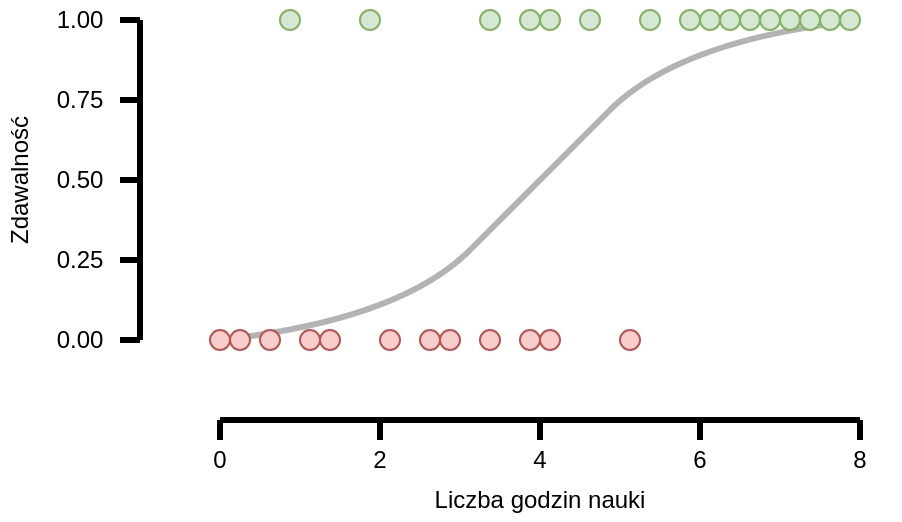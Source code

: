 <mxfile version="14.5.1" type="device" pages="10"><diagram id="tlqhXwQtCF1h8bUond0g" name="logistic-regression"><mxGraphModel dx="946" dy="672" grid="1" gridSize="10" guides="1" tooltips="1" connect="1" arrows="1" fold="1" page="1" pageScale="1" pageWidth="827" pageHeight="1169" math="0" shadow="0"><root><mxCell id="0"/><mxCell id="1" parent="0"/><mxCell id="9JIJZNcA1LLUTaFTadn6-1" value="" style="curved=1;endArrow=none;html=1;endFill=0;strokeWidth=3;strokeColor=#B3B3B3;" parent="1" edge="1"><mxGeometry width="50" height="50" relative="1" as="geometry"><mxPoint x="240" y="440" as="sourcePoint"/><mxPoint x="560" y="280" as="targetPoint"/><Array as="points"><mxPoint x="330" y="430"/><mxPoint x="400" y="360"/><mxPoint x="470" y="290"/></Array></mxGeometry></mxCell><mxCell id="9JIJZNcA1LLUTaFTadn6-2" value="" style="endArrow=none;html=1;strokeWidth=3;" parent="1" edge="1"><mxGeometry width="50" height="50" relative="1" as="geometry"><mxPoint x="240" y="480" as="sourcePoint"/><mxPoint x="560" y="480" as="targetPoint"/></mxGeometry></mxCell><mxCell id="9JIJZNcA1LLUTaFTadn6-3" value="" style="endArrow=none;html=1;strokeWidth=3;" parent="1" edge="1"><mxGeometry width="50" height="50" relative="1" as="geometry"><mxPoint x="200" y="440" as="sourcePoint"/><mxPoint x="200" y="280" as="targetPoint"/></mxGeometry></mxCell><mxCell id="9JIJZNcA1LLUTaFTadn6-4" value="" style="endArrow=none;html=1;strokeWidth=3;" parent="1" edge="1"><mxGeometry width="50" height="50" relative="1" as="geometry"><mxPoint x="190" y="440" as="sourcePoint"/><mxPoint x="200" y="440" as="targetPoint"/></mxGeometry></mxCell><mxCell id="9JIJZNcA1LLUTaFTadn6-5" value="" style="endArrow=none;html=1;strokeWidth=3;" parent="1" edge="1"><mxGeometry width="50" height="50" relative="1" as="geometry"><mxPoint x="190" y="400" as="sourcePoint"/><mxPoint x="200" y="400" as="targetPoint"/><Array as="points"><mxPoint x="200" y="400"/></Array></mxGeometry></mxCell><mxCell id="9JIJZNcA1LLUTaFTadn6-6" value="" style="endArrow=none;html=1;strokeWidth=3;" parent="1" edge="1"><mxGeometry width="50" height="50" relative="1" as="geometry"><mxPoint x="190" y="360" as="sourcePoint"/><mxPoint x="200" y="360" as="targetPoint"/><Array as="points"><mxPoint x="200" y="360"/></Array></mxGeometry></mxCell><mxCell id="9JIJZNcA1LLUTaFTadn6-7" value="" style="endArrow=none;html=1;strokeWidth=3;" parent="1" edge="1"><mxGeometry width="50" height="50" relative="1" as="geometry"><mxPoint x="190" y="320" as="sourcePoint"/><mxPoint x="200" y="320" as="targetPoint"/><Array as="points"><mxPoint x="200" y="320"/></Array></mxGeometry></mxCell><mxCell id="9JIJZNcA1LLUTaFTadn6-8" value="" style="endArrow=none;html=1;strokeWidth=3;" parent="1" edge="1"><mxGeometry width="50" height="50" relative="1" as="geometry"><mxPoint x="190" y="280" as="sourcePoint"/><mxPoint x="200" y="280" as="targetPoint"/><Array as="points"><mxPoint x="200" y="280"/></Array></mxGeometry></mxCell><mxCell id="9JIJZNcA1LLUTaFTadn6-12" value="" style="endArrow=none;html=1;strokeWidth=3;" parent="1" edge="1"><mxGeometry width="50" height="50" relative="1" as="geometry"><mxPoint x="240" y="480" as="sourcePoint"/><mxPoint x="240" y="490" as="targetPoint"/><Array as="points"><mxPoint x="240" y="490"/></Array></mxGeometry></mxCell><mxCell id="9JIJZNcA1LLUTaFTadn6-15" value="" style="endArrow=none;html=1;strokeWidth=3;" parent="1" edge="1"><mxGeometry width="50" height="50" relative="1" as="geometry"><mxPoint x="320" y="480" as="sourcePoint"/><mxPoint x="320" y="490" as="targetPoint"/><Array as="points"><mxPoint x="320" y="490"/></Array></mxGeometry></mxCell><mxCell id="9JIJZNcA1LLUTaFTadn6-17" value="" style="endArrow=none;html=1;strokeWidth=3;" parent="1" edge="1"><mxGeometry width="50" height="50" relative="1" as="geometry"><mxPoint x="400" y="480" as="sourcePoint"/><mxPoint x="400" y="490" as="targetPoint"/><Array as="points"><mxPoint x="400" y="490"/></Array></mxGeometry></mxCell><mxCell id="9JIJZNcA1LLUTaFTadn6-19" value="" style="endArrow=none;html=1;strokeWidth=3;" parent="1" edge="1"><mxGeometry width="50" height="50" relative="1" as="geometry"><mxPoint x="480" y="480" as="sourcePoint"/><mxPoint x="480" y="490" as="targetPoint"/><Array as="points"><mxPoint x="480" y="490"/></Array></mxGeometry></mxCell><mxCell id="9JIJZNcA1LLUTaFTadn6-21" value="" style="endArrow=none;html=1;strokeWidth=3;" parent="1" edge="1"><mxGeometry width="50" height="50" relative="1" as="geometry"><mxPoint x="560" y="480" as="sourcePoint"/><mxPoint x="560" y="490" as="targetPoint"/><Array as="points"><mxPoint x="560" y="490"/></Array></mxGeometry></mxCell><mxCell id="9JIJZNcA1LLUTaFTadn6-24" value="Liczba godzin nauki" style="text;html=1;strokeColor=none;fillColor=none;align=center;verticalAlign=middle;whiteSpace=wrap;rounded=0;" parent="1" vertex="1"><mxGeometry x="320" y="510" width="160" height="20" as="geometry"/></mxCell><mxCell id="9JIJZNcA1LLUTaFTadn6-27" value="Zdawalność" style="text;html=1;strokeColor=none;fillColor=none;align=center;verticalAlign=middle;whiteSpace=wrap;rounded=0;rotation=-90;" parent="1" vertex="1"><mxGeometry x="60" y="350" width="160" height="20" as="geometry"/></mxCell><mxCell id="9JIJZNcA1LLUTaFTadn6-28" value="0.00" style="text;html=1;strokeColor=none;fillColor=none;align=center;verticalAlign=middle;whiteSpace=wrap;rounded=0;" parent="1" vertex="1"><mxGeometry x="150" y="430" width="40" height="20" as="geometry"/></mxCell><mxCell id="9JIJZNcA1LLUTaFTadn6-29" value="0.25" style="text;html=1;strokeColor=none;fillColor=none;align=center;verticalAlign=middle;whiteSpace=wrap;rounded=0;" parent="1" vertex="1"><mxGeometry x="150" y="390" width="40" height="20" as="geometry"/></mxCell><mxCell id="9JIJZNcA1LLUTaFTadn6-30" value="0.50" style="text;html=1;strokeColor=none;fillColor=none;align=center;verticalAlign=middle;whiteSpace=wrap;rounded=0;" parent="1" vertex="1"><mxGeometry x="150" y="350" width="40" height="20" as="geometry"/></mxCell><mxCell id="9JIJZNcA1LLUTaFTadn6-31" value="0.75" style="text;html=1;strokeColor=none;fillColor=none;align=center;verticalAlign=middle;whiteSpace=wrap;rounded=0;" parent="1" vertex="1"><mxGeometry x="150" y="310" width="40" height="20" as="geometry"/></mxCell><mxCell id="9JIJZNcA1LLUTaFTadn6-32" value="1.00" style="text;html=1;strokeColor=none;fillColor=none;align=center;verticalAlign=middle;whiteSpace=wrap;rounded=0;" parent="1" vertex="1"><mxGeometry x="150" y="270" width="40" height="20" as="geometry"/></mxCell><mxCell id="9JIJZNcA1LLUTaFTadn6-33" value="0" style="text;html=1;strokeColor=none;fillColor=none;align=center;verticalAlign=middle;whiteSpace=wrap;rounded=0;" parent="1" vertex="1"><mxGeometry x="220" y="490" width="40" height="20" as="geometry"/></mxCell><mxCell id="9JIJZNcA1LLUTaFTadn6-34" value="2" style="text;html=1;strokeColor=none;fillColor=none;align=center;verticalAlign=middle;whiteSpace=wrap;rounded=0;" parent="1" vertex="1"><mxGeometry x="300" y="490" width="40" height="20" as="geometry"/></mxCell><mxCell id="9JIJZNcA1LLUTaFTadn6-35" value="4" style="text;html=1;strokeColor=none;fillColor=none;align=center;verticalAlign=middle;whiteSpace=wrap;rounded=0;" parent="1" vertex="1"><mxGeometry x="380" y="490" width="40" height="20" as="geometry"/></mxCell><mxCell id="9JIJZNcA1LLUTaFTadn6-36" value="6" style="text;html=1;strokeColor=none;fillColor=none;align=center;verticalAlign=middle;whiteSpace=wrap;rounded=0;" parent="1" vertex="1"><mxGeometry x="460" y="490" width="40" height="20" as="geometry"/></mxCell><mxCell id="9JIJZNcA1LLUTaFTadn6-37" value="8" style="text;html=1;strokeColor=none;fillColor=none;align=center;verticalAlign=middle;whiteSpace=wrap;rounded=0;" parent="1" vertex="1"><mxGeometry x="540" y="490" width="40" height="20" as="geometry"/></mxCell><mxCell id="9JIJZNcA1LLUTaFTadn6-38" value="" style="ellipse;whiteSpace=wrap;html=1;fillColor=#f8cecc;strokeColor=#b85450;" parent="1" vertex="1"><mxGeometry x="235" y="435" width="10" height="10" as="geometry"/></mxCell><mxCell id="9JIJZNcA1LLUTaFTadn6-48" value="" style="ellipse;whiteSpace=wrap;html=1;fillColor=#f8cecc;strokeColor=#b85450;" parent="1" vertex="1"><mxGeometry x="245" y="435" width="10" height="10" as="geometry"/></mxCell><mxCell id="9JIJZNcA1LLUTaFTadn6-49" value="" style="ellipse;whiteSpace=wrap;html=1;fillColor=#f8cecc;strokeColor=#b85450;" parent="1" vertex="1"><mxGeometry x="260" y="435" width="10" height="10" as="geometry"/></mxCell><mxCell id="9JIJZNcA1LLUTaFTadn6-50" value="" style="ellipse;whiteSpace=wrap;html=1;fillColor=#f8cecc;strokeColor=#b85450;" parent="1" vertex="1"><mxGeometry x="290" y="435" width="10" height="10" as="geometry"/></mxCell><mxCell id="9JIJZNcA1LLUTaFTadn6-51" value="" style="ellipse;whiteSpace=wrap;html=1;fillColor=#f8cecc;strokeColor=#b85450;" parent="1" vertex="1"><mxGeometry x="320" y="435" width="10" height="10" as="geometry"/></mxCell><mxCell id="9JIJZNcA1LLUTaFTadn6-52" value="" style="ellipse;whiteSpace=wrap;html=1;fillColor=#f8cecc;strokeColor=#b85450;" parent="1" vertex="1"><mxGeometry x="340" y="435" width="10" height="10" as="geometry"/></mxCell><mxCell id="9JIJZNcA1LLUTaFTadn6-53" value="" style="ellipse;whiteSpace=wrap;html=1;fillColor=#d5e8d4;strokeColor=#82b366;" parent="1" vertex="1"><mxGeometry x="270" y="275" width="10" height="10" as="geometry"/></mxCell><mxCell id="9JIJZNcA1LLUTaFTadn6-54" value="" style="ellipse;whiteSpace=wrap;html=1;fillColor=#d5e8d4;strokeColor=#82b366;" parent="1" vertex="1"><mxGeometry x="310" y="275" width="10" height="10" as="geometry"/></mxCell><mxCell id="9JIJZNcA1LLUTaFTadn6-55" value="" style="ellipse;whiteSpace=wrap;html=1;fillColor=#f8cecc;strokeColor=#b85450;" parent="1" vertex="1"><mxGeometry x="350" y="435" width="10" height="10" as="geometry"/></mxCell><mxCell id="9JIJZNcA1LLUTaFTadn6-56" value="" style="ellipse;whiteSpace=wrap;html=1;fillColor=#f8cecc;strokeColor=#b85450;" parent="1" vertex="1"><mxGeometry x="370" y="435" width="10" height="10" as="geometry"/></mxCell><mxCell id="9JIJZNcA1LLUTaFTadn6-57" value="" style="ellipse;whiteSpace=wrap;html=1;fillColor=#f8cecc;strokeColor=#b85450;" parent="1" vertex="1"><mxGeometry x="400" y="435" width="10" height="10" as="geometry"/></mxCell><mxCell id="9JIJZNcA1LLUTaFTadn6-58" value="" style="ellipse;whiteSpace=wrap;html=1;fillColor=#f8cecc;strokeColor=#b85450;" parent="1" vertex="1"><mxGeometry x="390" y="435" width="10" height="10" as="geometry"/></mxCell><mxCell id="9JIJZNcA1LLUTaFTadn6-59" value="" style="ellipse;whiteSpace=wrap;html=1;fillColor=#f8cecc;strokeColor=#b85450;" parent="1" vertex="1"><mxGeometry x="440" y="435" width="10" height="10" as="geometry"/></mxCell><mxCell id="9JIJZNcA1LLUTaFTadn6-60" value="" style="ellipse;whiteSpace=wrap;html=1;fillColor=#d5e8d4;strokeColor=#82b366;" parent="1" vertex="1"><mxGeometry x="370" y="275" width="10" height="10" as="geometry"/></mxCell><mxCell id="9JIJZNcA1LLUTaFTadn6-61" value="" style="ellipse;whiteSpace=wrap;html=1;fillColor=#d5e8d4;strokeColor=#82b366;" parent="1" vertex="1"><mxGeometry x="390" y="275" width="10" height="10" as="geometry"/></mxCell><mxCell id="9JIJZNcA1LLUTaFTadn6-62" value="" style="ellipse;whiteSpace=wrap;html=1;fillColor=#d5e8d4;strokeColor=#82b366;" parent="1" vertex="1"><mxGeometry x="400" y="275" width="10" height="10" as="geometry"/></mxCell><mxCell id="9JIJZNcA1LLUTaFTadn6-63" value="" style="ellipse;whiteSpace=wrap;html=1;fillColor=#d5e8d4;strokeColor=#82b366;" parent="1" vertex="1"><mxGeometry x="420" y="275" width="10" height="10" as="geometry"/></mxCell><mxCell id="9JIJZNcA1LLUTaFTadn6-64" value="" style="ellipse;whiteSpace=wrap;html=1;fillColor=#d5e8d4;strokeColor=#82b366;" parent="1" vertex="1"><mxGeometry x="450" y="275" width="10" height="10" as="geometry"/></mxCell><mxCell id="9JIJZNcA1LLUTaFTadn6-65" value="" style="ellipse;whiteSpace=wrap;html=1;fillColor=#d5e8d4;strokeColor=#82b366;" parent="1" vertex="1"><mxGeometry x="550" y="275" width="10" height="10" as="geometry"/></mxCell><mxCell id="9JIJZNcA1LLUTaFTadn6-66" value="" style="ellipse;whiteSpace=wrap;html=1;fillColor=#d5e8d4;strokeColor=#82b366;" parent="1" vertex="1"><mxGeometry x="530" y="275" width="10" height="10" as="geometry"/></mxCell><mxCell id="9JIJZNcA1LLUTaFTadn6-67" value="" style="ellipse;whiteSpace=wrap;html=1;fillColor=#d5e8d4;strokeColor=#82b366;" parent="1" vertex="1"><mxGeometry x="510" y="275" width="10" height="10" as="geometry"/></mxCell><mxCell id="9JIJZNcA1LLUTaFTadn6-68" value="" style="ellipse;whiteSpace=wrap;html=1;fillColor=#d5e8d4;strokeColor=#82b366;" parent="1" vertex="1"><mxGeometry x="500" y="275" width="10" height="10" as="geometry"/></mxCell><mxCell id="9JIJZNcA1LLUTaFTadn6-69" value="" style="ellipse;whiteSpace=wrap;html=1;fillColor=#d5e8d4;strokeColor=#82b366;" parent="1" vertex="1"><mxGeometry x="490" y="275" width="10" height="10" as="geometry"/></mxCell><mxCell id="9JIJZNcA1LLUTaFTadn6-70" value="" style="ellipse;whiteSpace=wrap;html=1;fillColor=#d5e8d4;strokeColor=#82b366;" parent="1" vertex="1"><mxGeometry x="480" y="275" width="10" height="10" as="geometry"/></mxCell><mxCell id="9JIJZNcA1LLUTaFTadn6-71" value="" style="ellipse;whiteSpace=wrap;html=1;fillColor=#d5e8d4;strokeColor=#82b366;" parent="1" vertex="1"><mxGeometry x="540" y="275" width="10" height="10" as="geometry"/></mxCell><mxCell id="9JIJZNcA1LLUTaFTadn6-73" value="" style="ellipse;whiteSpace=wrap;html=1;fillColor=#d5e8d4;strokeColor=#82b366;" parent="1" vertex="1"><mxGeometry x="520" y="275" width="10" height="10" as="geometry"/></mxCell><mxCell id="9JIJZNcA1LLUTaFTadn6-74" value="" style="ellipse;whiteSpace=wrap;html=1;fillColor=#f8cecc;strokeColor=#b85450;" parent="1" vertex="1"><mxGeometry x="280" y="435" width="10" height="10" as="geometry"/></mxCell><mxCell id="9JIJZNcA1LLUTaFTadn6-77" value="" style="ellipse;whiteSpace=wrap;html=1;fillColor=#d5e8d4;strokeColor=#82b366;" parent="1" vertex="1"><mxGeometry x="470" y="275" width="10" height="10" as="geometry"/></mxCell></root></mxGraphModel></diagram><diagram id="N1oK-8j5-vZBpdwN76pr" name="linear-regression"><mxGraphModel dx="946" dy="672" grid="1" gridSize="10" guides="1" tooltips="1" connect="1" arrows="1" fold="1" page="1" pageScale="1" pageWidth="827" pageHeight="1169" math="0" shadow="0"><root><mxCell id="Bd8-1e2EfPcUBk2WuPqH-0"/><mxCell id="Bd8-1e2EfPcUBk2WuPqH-1" parent="Bd8-1e2EfPcUBk2WuPqH-0"/><mxCell id="Bd8-1e2EfPcUBk2WuPqH-78" value="" style="endArrow=none;html=1;strokeWidth=3;entryX=1;entryY=0;entryDx=0;entryDy=0;fillColor=#f5f5f5;rounded=1;strokeColor=#B3B3B3;" parent="Bd8-1e2EfPcUBk2WuPqH-1" target="Bd8-1e2EfPcUBk2WuPqH-75" edge="1"><mxGeometry width="50" height="50" relative="1" as="geometry"><mxPoint x="239.83" y="440" as="sourcePoint"/><mxPoint x="239.83" y="280" as="targetPoint"/></mxGeometry></mxCell><mxCell id="Bd8-1e2EfPcUBk2WuPqH-3" value="" style="endArrow=none;html=1;strokeWidth=3;" parent="Bd8-1e2EfPcUBk2WuPqH-1" edge="1"><mxGeometry width="50" height="50" relative="1" as="geometry"><mxPoint x="240" y="480" as="sourcePoint"/><mxPoint x="560" y="480" as="targetPoint"/></mxGeometry></mxCell><mxCell id="Bd8-1e2EfPcUBk2WuPqH-4" value="" style="endArrow=none;html=1;strokeWidth=3;" parent="Bd8-1e2EfPcUBk2WuPqH-1" edge="1"><mxGeometry width="50" height="50" relative="1" as="geometry"><mxPoint x="200" y="440" as="sourcePoint"/><mxPoint x="200" y="280" as="targetPoint"/></mxGeometry></mxCell><mxCell id="Bd8-1e2EfPcUBk2WuPqH-5" value="" style="endArrow=none;html=1;strokeWidth=3;" parent="Bd8-1e2EfPcUBk2WuPqH-1" edge="1"><mxGeometry width="50" height="50" relative="1" as="geometry"><mxPoint x="190" y="440" as="sourcePoint"/><mxPoint x="200" y="440" as="targetPoint"/></mxGeometry></mxCell><mxCell id="Bd8-1e2EfPcUBk2WuPqH-6" value="" style="endArrow=none;html=1;strokeWidth=3;" parent="Bd8-1e2EfPcUBk2WuPqH-1" edge="1"><mxGeometry width="50" height="50" relative="1" as="geometry"><mxPoint x="190" y="400" as="sourcePoint"/><mxPoint x="200" y="400" as="targetPoint"/><Array as="points"><mxPoint x="200" y="400"/></Array></mxGeometry></mxCell><mxCell id="Bd8-1e2EfPcUBk2WuPqH-7" value="" style="endArrow=none;html=1;strokeWidth=3;" parent="Bd8-1e2EfPcUBk2WuPqH-1" edge="1"><mxGeometry width="50" height="50" relative="1" as="geometry"><mxPoint x="190" y="360" as="sourcePoint"/><mxPoint x="200" y="360" as="targetPoint"/><Array as="points"><mxPoint x="200" y="360"/></Array></mxGeometry></mxCell><mxCell id="Bd8-1e2EfPcUBk2WuPqH-8" value="" style="endArrow=none;html=1;strokeWidth=3;" parent="Bd8-1e2EfPcUBk2WuPqH-1" edge="1"><mxGeometry width="50" height="50" relative="1" as="geometry"><mxPoint x="190" y="320" as="sourcePoint"/><mxPoint x="200" y="320" as="targetPoint"/><Array as="points"><mxPoint x="200" y="320"/></Array></mxGeometry></mxCell><mxCell id="Bd8-1e2EfPcUBk2WuPqH-9" value="" style="endArrow=none;html=1;strokeWidth=3;" parent="Bd8-1e2EfPcUBk2WuPqH-1" edge="1"><mxGeometry width="50" height="50" relative="1" as="geometry"><mxPoint x="190" y="280" as="sourcePoint"/><mxPoint x="200" y="280" as="targetPoint"/><Array as="points"><mxPoint x="200" y="280"/></Array></mxGeometry></mxCell><mxCell id="Bd8-1e2EfPcUBk2WuPqH-10" value="" style="endArrow=none;html=1;strokeWidth=3;" parent="Bd8-1e2EfPcUBk2WuPqH-1" edge="1"><mxGeometry width="50" height="50" relative="1" as="geometry"><mxPoint x="240" y="480" as="sourcePoint"/><mxPoint x="240" y="490" as="targetPoint"/><Array as="points"><mxPoint x="240" y="490"/></Array></mxGeometry></mxCell><mxCell id="Bd8-1e2EfPcUBk2WuPqH-11" value="" style="endArrow=none;html=1;strokeWidth=3;" parent="Bd8-1e2EfPcUBk2WuPqH-1" edge="1"><mxGeometry width="50" height="50" relative="1" as="geometry"><mxPoint x="320" y="480" as="sourcePoint"/><mxPoint x="320" y="490" as="targetPoint"/><Array as="points"><mxPoint x="320" y="490"/></Array></mxGeometry></mxCell><mxCell id="Bd8-1e2EfPcUBk2WuPqH-12" value="" style="endArrow=none;html=1;strokeWidth=3;" parent="Bd8-1e2EfPcUBk2WuPqH-1" edge="1"><mxGeometry width="50" height="50" relative="1" as="geometry"><mxPoint x="400" y="480" as="sourcePoint"/><mxPoint x="400" y="490" as="targetPoint"/><Array as="points"><mxPoint x="400" y="490"/></Array></mxGeometry></mxCell><mxCell id="Bd8-1e2EfPcUBk2WuPqH-13" value="" style="endArrow=none;html=1;strokeWidth=3;" parent="Bd8-1e2EfPcUBk2WuPqH-1" edge="1"><mxGeometry width="50" height="50" relative="1" as="geometry"><mxPoint x="480" y="480" as="sourcePoint"/><mxPoint x="480" y="490" as="targetPoint"/><Array as="points"><mxPoint x="480" y="490"/></Array></mxGeometry></mxCell><mxCell id="Bd8-1e2EfPcUBk2WuPqH-14" value="" style="endArrow=none;html=1;strokeWidth=3;" parent="Bd8-1e2EfPcUBk2WuPqH-1" edge="1"><mxGeometry width="50" height="50" relative="1" as="geometry"><mxPoint x="560" y="480" as="sourcePoint"/><mxPoint x="560" y="490" as="targetPoint"/><Array as="points"><mxPoint x="560" y="490"/></Array></mxGeometry></mxCell><mxCell id="Bd8-1e2EfPcUBk2WuPqH-15" value="Powierzchnia mieszkania [m2]" style="text;html=1;strokeColor=none;fillColor=none;align=center;verticalAlign=middle;whiteSpace=wrap;rounded=0;" parent="Bd8-1e2EfPcUBk2WuPqH-1" vertex="1"><mxGeometry x="320" y="510" width="170" height="20" as="geometry"/></mxCell><mxCell id="Bd8-1e2EfPcUBk2WuPqH-16" value="Cena [kPLN]" style="text;html=1;strokeColor=none;fillColor=none;align=center;verticalAlign=middle;whiteSpace=wrap;rounded=0;rotation=-90;" parent="Bd8-1e2EfPcUBk2WuPqH-1" vertex="1"><mxGeometry x="60" y="350" width="160" height="20" as="geometry"/></mxCell><mxCell id="Bd8-1e2EfPcUBk2WuPqH-17" value="100" style="text;html=1;strokeColor=none;fillColor=none;align=center;verticalAlign=middle;whiteSpace=wrap;rounded=0;" parent="Bd8-1e2EfPcUBk2WuPqH-1" vertex="1"><mxGeometry x="150" y="430" width="40" height="20" as="geometry"/></mxCell><mxCell id="Bd8-1e2EfPcUBk2WuPqH-18" value="200" style="text;html=1;strokeColor=none;fillColor=none;align=center;verticalAlign=middle;whiteSpace=wrap;rounded=0;" parent="Bd8-1e2EfPcUBk2WuPqH-1" vertex="1"><mxGeometry x="150" y="390" width="40" height="20" as="geometry"/></mxCell><mxCell id="Bd8-1e2EfPcUBk2WuPqH-19" value="300" style="text;html=1;strokeColor=none;fillColor=none;align=center;verticalAlign=middle;whiteSpace=wrap;rounded=0;" parent="Bd8-1e2EfPcUBk2WuPqH-1" vertex="1"><mxGeometry x="150" y="350" width="40" height="20" as="geometry"/></mxCell><mxCell id="Bd8-1e2EfPcUBk2WuPqH-20" value="400" style="text;html=1;strokeColor=none;fillColor=none;align=center;verticalAlign=middle;whiteSpace=wrap;rounded=0;" parent="Bd8-1e2EfPcUBk2WuPqH-1" vertex="1"><mxGeometry x="150" y="310" width="40" height="20" as="geometry"/></mxCell><mxCell id="Bd8-1e2EfPcUBk2WuPqH-21" value="500" style="text;html=1;strokeColor=none;fillColor=none;align=center;verticalAlign=middle;whiteSpace=wrap;rounded=0;" parent="Bd8-1e2EfPcUBk2WuPqH-1" vertex="1"><mxGeometry x="150" y="270" width="40" height="20" as="geometry"/></mxCell><mxCell id="Bd8-1e2EfPcUBk2WuPqH-22" value="0" style="text;html=1;strokeColor=none;fillColor=none;align=center;verticalAlign=middle;whiteSpace=wrap;rounded=0;" parent="Bd8-1e2EfPcUBk2WuPqH-1" vertex="1"><mxGeometry x="220" y="490" width="40" height="20" as="geometry"/></mxCell><mxCell id="Bd8-1e2EfPcUBk2WuPqH-23" value="20" style="text;html=1;strokeColor=none;fillColor=none;align=center;verticalAlign=middle;whiteSpace=wrap;rounded=0;" parent="Bd8-1e2EfPcUBk2WuPqH-1" vertex="1"><mxGeometry x="300" y="490" width="40" height="20" as="geometry"/></mxCell><mxCell id="Bd8-1e2EfPcUBk2WuPqH-24" value="40" style="text;html=1;strokeColor=none;fillColor=none;align=center;verticalAlign=middle;whiteSpace=wrap;rounded=0;" parent="Bd8-1e2EfPcUBk2WuPqH-1" vertex="1"><mxGeometry x="380" y="490" width="40" height="20" as="geometry"/></mxCell><mxCell id="Bd8-1e2EfPcUBk2WuPqH-25" value="60" style="text;html=1;strokeColor=none;fillColor=none;align=center;verticalAlign=middle;whiteSpace=wrap;rounded=0;" parent="Bd8-1e2EfPcUBk2WuPqH-1" vertex="1"><mxGeometry x="460" y="490" width="40" height="20" as="geometry"/></mxCell><mxCell id="Bd8-1e2EfPcUBk2WuPqH-26" value="80" style="text;html=1;strokeColor=none;fillColor=none;align=center;verticalAlign=middle;whiteSpace=wrap;rounded=0;" parent="Bd8-1e2EfPcUBk2WuPqH-1" vertex="1"><mxGeometry x="540" y="490" width="40" height="20" as="geometry"/></mxCell><mxCell id="Bd8-1e2EfPcUBk2WuPqH-57" value="" style="ellipse;whiteSpace=wrap;html=1;fillColor=#dae8fc;strokeColor=#6c8ebf;" parent="Bd8-1e2EfPcUBk2WuPqH-1" vertex="1"><mxGeometry x="290" y="420" width="10" height="10" as="geometry"/></mxCell><mxCell id="Bd8-1e2EfPcUBk2WuPqH-60" value="" style="ellipse;whiteSpace=wrap;html=1;fillColor=#dae8fc;strokeColor=#6c8ebf;" parent="Bd8-1e2EfPcUBk2WuPqH-1" vertex="1"><mxGeometry x="280" y="380" width="10" height="10" as="geometry"/></mxCell><mxCell id="Bd8-1e2EfPcUBk2WuPqH-61" value="" style="ellipse;whiteSpace=wrap;html=1;fillColor=#dae8fc;strokeColor=#6c8ebf;" parent="Bd8-1e2EfPcUBk2WuPqH-1" vertex="1"><mxGeometry x="320" y="395" width="10" height="10" as="geometry"/></mxCell><mxCell id="Bd8-1e2EfPcUBk2WuPqH-62" value="" style="ellipse;whiteSpace=wrap;html=1;fillColor=#dae8fc;strokeColor=#6c8ebf;" parent="Bd8-1e2EfPcUBk2WuPqH-1" vertex="1"><mxGeometry x="320" y="370" width="10" height="10" as="geometry"/></mxCell><mxCell id="Bd8-1e2EfPcUBk2WuPqH-63" value="" style="ellipse;whiteSpace=wrap;html=1;fillColor=#dae8fc;strokeColor=#6c8ebf;" parent="Bd8-1e2EfPcUBk2WuPqH-1" vertex="1"><mxGeometry x="360" y="395" width="10" height="10" as="geometry"/></mxCell><mxCell id="Bd8-1e2EfPcUBk2WuPqH-64" value="" style="ellipse;whiteSpace=wrap;html=1;fillColor=#dae8fc;strokeColor=#6c8ebf;" parent="Bd8-1e2EfPcUBk2WuPqH-1" vertex="1"><mxGeometry x="360" y="360" width="10" height="10" as="geometry"/></mxCell><mxCell id="Bd8-1e2EfPcUBk2WuPqH-65" value="" style="ellipse;whiteSpace=wrap;html=1;fillColor=#dae8fc;strokeColor=#6c8ebf;" parent="Bd8-1e2EfPcUBk2WuPqH-1" vertex="1"><mxGeometry x="350" y="330" width="10" height="10" as="geometry"/></mxCell><mxCell id="Bd8-1e2EfPcUBk2WuPqH-66" value="" style="ellipse;whiteSpace=wrap;html=1;fillColor=#dae8fc;strokeColor=#6c8ebf;" parent="Bd8-1e2EfPcUBk2WuPqH-1" vertex="1"><mxGeometry x="404" y="330" width="10" height="10" as="geometry"/></mxCell><mxCell id="Bd8-1e2EfPcUBk2WuPqH-67" value="" style="ellipse;whiteSpace=wrap;html=1;fillColor=#dae8fc;strokeColor=#6c8ebf;" parent="Bd8-1e2EfPcUBk2WuPqH-1" vertex="1"><mxGeometry x="400" y="380" width="10" height="10" as="geometry"/></mxCell><mxCell id="Bd8-1e2EfPcUBk2WuPqH-68" value="" style="ellipse;whiteSpace=wrap;html=1;fillColor=#dae8fc;strokeColor=#6c8ebf;" parent="Bd8-1e2EfPcUBk2WuPqH-1" vertex="1"><mxGeometry x="380" y="350" width="10" height="10" as="geometry"/></mxCell><mxCell id="Bd8-1e2EfPcUBk2WuPqH-69" value="" style="ellipse;whiteSpace=wrap;html=1;fillColor=#dae8fc;strokeColor=#6c8ebf;" parent="Bd8-1e2EfPcUBk2WuPqH-1" vertex="1"><mxGeometry x="414" y="300" width="10" height="10" as="geometry"/></mxCell><mxCell id="Bd8-1e2EfPcUBk2WuPqH-70" value="" style="ellipse;whiteSpace=wrap;html=1;fillColor=#dae8fc;strokeColor=#6c8ebf;" parent="Bd8-1e2EfPcUBk2WuPqH-1" vertex="1"><mxGeometry x="440" y="370" width="10" height="10" as="geometry"/></mxCell><mxCell id="Bd8-1e2EfPcUBk2WuPqH-71" value="" style="ellipse;whiteSpace=wrap;html=1;fillColor=#dae8fc;strokeColor=#6c8ebf;" parent="Bd8-1e2EfPcUBk2WuPqH-1" vertex="1"><mxGeometry x="440" y="340" width="10" height="10" as="geometry"/></mxCell><mxCell id="Bd8-1e2EfPcUBk2WuPqH-72" value="" style="ellipse;whiteSpace=wrap;html=1;fillColor=#dae8fc;strokeColor=#6c8ebf;" parent="Bd8-1e2EfPcUBk2WuPqH-1" vertex="1"><mxGeometry x="460" y="320" width="10" height="10" as="geometry"/></mxCell><mxCell id="Bd8-1e2EfPcUBk2WuPqH-73" value="" style="ellipse;whiteSpace=wrap;html=1;fillColor=#dae8fc;strokeColor=#6c8ebf;" parent="Bd8-1e2EfPcUBk2WuPqH-1" vertex="1"><mxGeometry x="490" y="300" width="10" height="10" as="geometry"/></mxCell><mxCell id="Bd8-1e2EfPcUBk2WuPqH-74" value="" style="ellipse;whiteSpace=wrap;html=1;fillColor=#dae8fc;strokeColor=#6c8ebf;" parent="Bd8-1e2EfPcUBk2WuPqH-1" vertex="1"><mxGeometry x="530" y="320" width="10" height="10" as="geometry"/></mxCell><mxCell id="Bd8-1e2EfPcUBk2WuPqH-75" value="" style="ellipse;whiteSpace=wrap;html=1;fillColor=#dae8fc;strokeColor=#6c8ebf;" parent="Bd8-1e2EfPcUBk2WuPqH-1" vertex="1"><mxGeometry x="550" y="280" width="10" height="10" as="geometry"/></mxCell><mxCell id="Bd8-1e2EfPcUBk2WuPqH-76" value="" style="ellipse;whiteSpace=wrap;html=1;fillColor=#dae8fc;strokeColor=#6c8ebf;" parent="Bd8-1e2EfPcUBk2WuPqH-1" vertex="1"><mxGeometry x="410" y="355" width="10" height="10" as="geometry"/></mxCell><mxCell id="Bd8-1e2EfPcUBk2WuPqH-77" value="" style="ellipse;whiteSpace=wrap;html=1;fillColor=#dae8fc;strokeColor=#6c8ebf;" parent="Bd8-1e2EfPcUBk2WuPqH-1" vertex="1"><mxGeometry x="460" y="300" width="10" height="10" as="geometry"/></mxCell><mxCell id="Bd8-1e2EfPcUBk2WuPqH-79" value="" style="ellipse;whiteSpace=wrap;html=1;fillColor=#dae8fc;strokeColor=#6c8ebf;" parent="Bd8-1e2EfPcUBk2WuPqH-1" vertex="1"><mxGeometry x="490" y="340" width="10" height="10" as="geometry"/></mxCell></root></mxGraphModel></diagram><diagram id="4QiLOPmj-_FkXVvH-Op8" name="passive-agressive"><mxGraphModel dx="946" dy="672" grid="1" gridSize="10" guides="1" tooltips="1" connect="1" arrows="1" fold="1" page="1" pageScale="1" pageWidth="827" pageHeight="1169" math="0" shadow="0"><root><mxCell id="eVn0WPwOM89IOKn5Ld4B-0"/><mxCell id="eVn0WPwOM89IOKn5Ld4B-1" parent="eVn0WPwOM89IOKn5Ld4B-0"/><mxCell id="cyDxlyQw9-E8Lh8jSgt9-0" value="" style="endArrow=none;html=1;strokeWidth=3;fillColor=#f5f5f5;rounded=1;strokeColor=#B3B3B3;" parent="eVn0WPwOM89IOKn5Ld4B-1" edge="1"><mxGeometry width="50" height="50" relative="1" as="geometry"><mxPoint x="300" y="640" as="sourcePoint"/><mxPoint x="580" y="330" as="targetPoint"/></mxGeometry></mxCell><mxCell id="8dFElay8-lD2DlLR3Xif-0" value="" style="ellipse;whiteSpace=wrap;html=1;fillColor=#f8cecc;strokeColor=#b85450;" parent="eVn0WPwOM89IOKn5Ld4B-1" vertex="1"><mxGeometry x="360" y="440" width="40" height="40" as="geometry"/></mxCell><mxCell id="8dFElay8-lD2DlLR3Xif-1" value="" style="ellipse;whiteSpace=wrap;html=1;fillColor=#f8cecc;strokeColor=#b85450;" parent="eVn0WPwOM89IOKn5Ld4B-1" vertex="1"><mxGeometry x="400" y="290" width="40" height="40" as="geometry"/></mxCell><mxCell id="8dFElay8-lD2DlLR3Xif-2" value="" style="ellipse;whiteSpace=wrap;html=1;fillColor=#f8cecc;strokeColor=#b85450;" parent="eVn0WPwOM89IOKn5Ld4B-1" vertex="1"><mxGeometry x="300" y="340" width="40" height="40" as="geometry"/></mxCell><mxCell id="8dFElay8-lD2DlLR3Xif-3" value="" style="ellipse;whiteSpace=wrap;html=1;fillColor=#f8cecc;strokeColor=#b85450;" parent="eVn0WPwOM89IOKn5Ld4B-1" vertex="1"><mxGeometry x="414" y="380" width="40" height="40" as="geometry"/></mxCell><mxCell id="8dFElay8-lD2DlLR3Xif-5" value="" style="ellipse;whiteSpace=wrap;html=1;fillColor=#d5e8d4;strokeColor=#82b366;" parent="eVn0WPwOM89IOKn5Ld4B-1" vertex="1"><mxGeometry x="550" y="400" width="40" height="40" as="geometry"/></mxCell><mxCell id="8dFElay8-lD2DlLR3Xif-7" value="" style="ellipse;whiteSpace=wrap;html=1;fillColor=#d5e8d4;strokeColor=#82b366;" parent="eVn0WPwOM89IOKn5Ld4B-1" vertex="1"><mxGeometry x="580" y="505" width="40" height="40" as="geometry"/></mxCell><mxCell id="8dFElay8-lD2DlLR3Xif-8" value="" style="ellipse;whiteSpace=wrap;html=1;fillColor=#d5e8d4;strokeColor=#82b366;" parent="eVn0WPwOM89IOKn5Ld4B-1" vertex="1"><mxGeometry x="490" y="470" width="40" height="40" as="geometry"/></mxCell><mxCell id="8dFElay8-lD2DlLR3Xif-9" value="" style="ellipse;whiteSpace=wrap;html=1;fillColor=#d5e8d4;strokeColor=#82b366;" parent="eVn0WPwOM89IOKn5Ld4B-1" vertex="1"><mxGeometry x="510" y="585" width="40" height="40" as="geometry"/></mxCell><mxCell id="8dFElay8-lD2DlLR3Xif-11" value="" style="ellipse;whiteSpace=wrap;html=1;fillColor=#d5e8d4;strokeColor=#82b366;" parent="eVn0WPwOM89IOKn5Ld4B-1" vertex="1"><mxGeometry x="280" y="480" width="40" height="40" as="geometry"/></mxCell><mxCell id="cyDxlyQw9-E8Lh8jSgt9-2" value="" style="endArrow=classic;html=1;strokeColor=#b85450;strokeWidth=3;fillColor=#f8cecc;" parent="eVn0WPwOM89IOKn5Ld4B-1" edge="1"><mxGeometry width="50" height="50" relative="1" as="geometry"><mxPoint x="430" y="560" as="sourcePoint"/><mxPoint x="370" y="500" as="targetPoint"/><Array as="points"><mxPoint x="410" y="540"/></Array></mxGeometry></mxCell><mxCell id="8dFElay8-lD2DlLR3Xif-4" value="" style="ellipse;whiteSpace=wrap;html=1;fillColor=#f8cecc;strokeColor=#b85450;" parent="eVn0WPwOM89IOKn5Ld4B-1" vertex="1"><mxGeometry x="414" y="545" width="40" height="40" as="geometry"/></mxCell><mxCell id="cyDxlyQw9-E8Lh8jSgt9-3" value="" style="endArrow=classic;html=1;strokeColor=#82b366;strokeWidth=3;fillColor=#d5e8d4;" parent="eVn0WPwOM89IOKn5Ld4B-1" source="8dFElay8-lD2DlLR3Xif-11" edge="1"><mxGeometry width="50" height="50" relative="1" as="geometry"><mxPoint x="450" y="580" as="sourcePoint"/><mxPoint x="400" y="600" as="targetPoint"/></mxGeometry></mxCell><mxCell id="cyDxlyQw9-E8Lh8jSgt9-4" value="" style="curved=1;endArrow=classic;html=1;strokeColor=#6c8ebf;strokeWidth=3;startArrow=classic;startFill=1;fillColor=#dae8fc;" parent="eVn0WPwOM89IOKn5Ld4B-1" edge="1"><mxGeometry width="50" height="50" relative="1" as="geometry"><mxPoint x="320" y="660" as="sourcePoint"/><mxPoint x="280" y="620" as="targetPoint"/><Array as="points"><mxPoint x="280" y="660"/></Array></mxGeometry></mxCell></root></mxGraphModel></diagram><diagram id="LyFKwinG2TbZKjTbCCaZ" name="sdg"><mxGraphModel dx="2066" dy="1212" grid="1" gridSize="10" guides="1" tooltips="1" connect="1" arrows="1" fold="1" page="1" pageScale="1" pageWidth="827" pageHeight="1169" math="0" shadow="0"><root><mxCell id="Ji8rdewPPSOMv6rE1rYz-0"/><mxCell id="Ji8rdewPPSOMv6rE1rYz-1" parent="Ji8rdewPPSOMv6rE1rYz-0"/><mxCell id="1rwK7pT6c03nfV1IukgS-1" value="" style="endArrow=none;html=1;strokeWidth=3;" parent="Ji8rdewPPSOMv6rE1rYz-1" edge="1"><mxGeometry width="50" height="50" relative="1" as="geometry"><mxPoint x="240" y="480" as="sourcePoint"/><mxPoint x="560" y="480" as="targetPoint"/></mxGeometry></mxCell><mxCell id="1rwK7pT6c03nfV1IukgS-2" value="" style="endArrow=none;html=1;strokeWidth=3;" parent="Ji8rdewPPSOMv6rE1rYz-1" edge="1"><mxGeometry width="50" height="50" relative="1" as="geometry"><mxPoint x="200" y="440" as="sourcePoint"/><mxPoint x="200" y="280" as="targetPoint"/></mxGeometry></mxCell><mxCell id="1rwK7pT6c03nfV1IukgS-3" value="" style="endArrow=none;html=1;strokeWidth=3;" parent="Ji8rdewPPSOMv6rE1rYz-1" edge="1"><mxGeometry width="50" height="50" relative="1" as="geometry"><mxPoint x="190" y="440" as="sourcePoint"/><mxPoint x="200" y="440" as="targetPoint"/></mxGeometry></mxCell><mxCell id="1rwK7pT6c03nfV1IukgS-4" value="" style="endArrow=none;html=1;strokeWidth=3;" parent="Ji8rdewPPSOMv6rE1rYz-1" edge="1"><mxGeometry width="50" height="50" relative="1" as="geometry"><mxPoint x="190" y="400" as="sourcePoint"/><mxPoint x="200" y="400" as="targetPoint"/><Array as="points"><mxPoint x="200" y="400"/></Array></mxGeometry></mxCell><mxCell id="1rwK7pT6c03nfV1IukgS-5" value="" style="endArrow=none;html=1;strokeWidth=3;" parent="Ji8rdewPPSOMv6rE1rYz-1" edge="1"><mxGeometry width="50" height="50" relative="1" as="geometry"><mxPoint x="190" y="360" as="sourcePoint"/><mxPoint x="200" y="360" as="targetPoint"/><Array as="points"><mxPoint x="200" y="360"/></Array></mxGeometry></mxCell><mxCell id="1rwK7pT6c03nfV1IukgS-6" value="" style="endArrow=none;html=1;strokeWidth=3;" parent="Ji8rdewPPSOMv6rE1rYz-1" edge="1"><mxGeometry width="50" height="50" relative="1" as="geometry"><mxPoint x="190" y="320" as="sourcePoint"/><mxPoint x="200" y="320" as="targetPoint"/><Array as="points"><mxPoint x="200" y="320"/></Array></mxGeometry></mxCell><mxCell id="1rwK7pT6c03nfV1IukgS-7" value="" style="endArrow=none;html=1;strokeWidth=3;" parent="Ji8rdewPPSOMv6rE1rYz-1" edge="1"><mxGeometry width="50" height="50" relative="1" as="geometry"><mxPoint x="190" y="280" as="sourcePoint"/><mxPoint x="200" y="280" as="targetPoint"/><Array as="points"><mxPoint x="200" y="280"/></Array></mxGeometry></mxCell><mxCell id="1rwK7pT6c03nfV1IukgS-8" value="" style="endArrow=none;html=1;strokeWidth=3;" parent="Ji8rdewPPSOMv6rE1rYz-1" edge="1"><mxGeometry width="50" height="50" relative="1" as="geometry"><mxPoint x="240" y="480" as="sourcePoint"/><mxPoint x="240" y="490" as="targetPoint"/><Array as="points"><mxPoint x="240" y="490"/></Array></mxGeometry></mxCell><mxCell id="1rwK7pT6c03nfV1IukgS-9" value="" style="endArrow=none;html=1;strokeWidth=3;" parent="Ji8rdewPPSOMv6rE1rYz-1" edge="1"><mxGeometry width="50" height="50" relative="1" as="geometry"><mxPoint x="320" y="480" as="sourcePoint"/><mxPoint x="320" y="490" as="targetPoint"/><Array as="points"><mxPoint x="320" y="490"/></Array></mxGeometry></mxCell><mxCell id="1rwK7pT6c03nfV1IukgS-10" value="" style="endArrow=none;html=1;strokeWidth=3;" parent="Ji8rdewPPSOMv6rE1rYz-1" edge="1"><mxGeometry width="50" height="50" relative="1" as="geometry"><mxPoint x="400" y="480" as="sourcePoint"/><mxPoint x="400" y="490" as="targetPoint"/><Array as="points"><mxPoint x="400" y="490"/></Array></mxGeometry></mxCell><mxCell id="1rwK7pT6c03nfV1IukgS-11" value="" style="endArrow=none;html=1;strokeWidth=3;" parent="Ji8rdewPPSOMv6rE1rYz-1" edge="1"><mxGeometry width="50" height="50" relative="1" as="geometry"><mxPoint x="480" y="480" as="sourcePoint"/><mxPoint x="480" y="490" as="targetPoint"/><Array as="points"><mxPoint x="480" y="490"/></Array></mxGeometry></mxCell><mxCell id="1rwK7pT6c03nfV1IukgS-12" value="" style="endArrow=none;html=1;strokeWidth=3;" parent="Ji8rdewPPSOMv6rE1rYz-1" edge="1"><mxGeometry width="50" height="50" relative="1" as="geometry"><mxPoint x="560" y="480" as="sourcePoint"/><mxPoint x="560" y="490" as="targetPoint"/><Array as="points"><mxPoint x="560" y="490"/></Array></mxGeometry></mxCell><mxCell id="1rwK7pT6c03nfV1IukgS-13" value="Wagi modelu" style="text;html=1;strokeColor=none;fillColor=none;align=center;verticalAlign=middle;whiteSpace=wrap;rounded=0;" parent="Ji8rdewPPSOMv6rE1rYz-1" vertex="1"><mxGeometry x="320" y="500" width="160" height="20" as="geometry"/></mxCell><mxCell id="1rwK7pT6c03nfV1IukgS-14" value="Loss" style="text;html=1;strokeColor=none;fillColor=none;align=center;verticalAlign=middle;whiteSpace=wrap;rounded=0;rotation=-90;" parent="Ji8rdewPPSOMv6rE1rYz-1" vertex="1"><mxGeometry x="90" y="350" width="160" height="20" as="geometry"/></mxCell><mxCell id="1rwK7pT6c03nfV1IukgS-54" value="" style="endArrow=none;html=1;strokeWidth=2;strokeColor=#FF6666;" parent="Ji8rdewPPSOMv6rE1rYz-1" edge="1"><mxGeometry width="50" height="50" relative="1" as="geometry"><mxPoint x="240" y="280" as="sourcePoint"/><mxPoint x="250" y="280" as="targetPoint"/></mxGeometry></mxCell><mxCell id="1rwK7pT6c03nfV1IukgS-55" value="" style="endArrow=none;html=1;strokeWidth=2;strokeColor=#FF6666;" parent="Ji8rdewPPSOMv6rE1rYz-1" edge="1"><mxGeometry width="50" height="50" relative="1" as="geometry"><mxPoint x="250" y="280" as="sourcePoint"/><mxPoint x="250" y="300" as="targetPoint"/></mxGeometry></mxCell><mxCell id="1rwK7pT6c03nfV1IukgS-56" value="" style="endArrow=none;html=1;strokeWidth=2;strokeColor=#FF6666;" parent="Ji8rdewPPSOMv6rE1rYz-1" edge="1"><mxGeometry width="50" height="50" relative="1" as="geometry"><mxPoint x="250" y="300" as="sourcePoint"/><mxPoint x="260" y="300" as="targetPoint"/></mxGeometry></mxCell><mxCell id="1rwK7pT6c03nfV1IukgS-57" value="" style="endArrow=none;html=1;strokeWidth=2;strokeColor=#FF6666;" parent="Ji8rdewPPSOMv6rE1rYz-1" edge="1"><mxGeometry width="50" height="50" relative="1" as="geometry"><mxPoint x="260" y="300" as="sourcePoint"/><mxPoint x="260" y="320" as="targetPoint"/><Array as="points"><mxPoint x="260" y="320"/></Array></mxGeometry></mxCell><mxCell id="1rwK7pT6c03nfV1IukgS-58" value="" style="endArrow=none;html=1;strokeWidth=2;strokeColor=#FF6666;" parent="Ji8rdewPPSOMv6rE1rYz-1" edge="1"><mxGeometry width="50" height="50" relative="1" as="geometry"><mxPoint x="260" y="320" as="sourcePoint"/><mxPoint x="270" y="320" as="targetPoint"/></mxGeometry></mxCell><mxCell id="1rwK7pT6c03nfV1IukgS-59" value="" style="endArrow=none;html=1;strokeWidth=2;strokeColor=#FF6666;" parent="Ji8rdewPPSOMv6rE1rYz-1" edge="1"><mxGeometry width="50" height="50" relative="1" as="geometry"><mxPoint x="270" y="320" as="sourcePoint"/><mxPoint x="270" y="340" as="targetPoint"/><Array as="points"/></mxGeometry></mxCell><mxCell id="1rwK7pT6c03nfV1IukgS-60" value="" style="endArrow=none;html=1;strokeWidth=2;strokeColor=#FF6666;" parent="Ji8rdewPPSOMv6rE1rYz-1" edge="1"><mxGeometry width="50" height="50" relative="1" as="geometry"><mxPoint x="270" y="340" as="sourcePoint"/><mxPoint x="280" y="340" as="targetPoint"/><Array as="points"><mxPoint x="280" y="340"/></Array></mxGeometry></mxCell><mxCell id="1rwK7pT6c03nfV1IukgS-61" value="" style="endArrow=none;html=1;strokeWidth=2;strokeColor=#FF6666;" parent="Ji8rdewPPSOMv6rE1rYz-1" edge="1"><mxGeometry width="50" height="50" relative="1" as="geometry"><mxPoint x="280" y="340" as="sourcePoint"/><mxPoint x="280" y="350" as="targetPoint"/></mxGeometry></mxCell><mxCell id="1rwK7pT6c03nfV1IukgS-62" value="" style="endArrow=none;html=1;strokeWidth=2;strokeColor=#FF6666;" parent="Ji8rdewPPSOMv6rE1rYz-1" edge="1"><mxGeometry width="50" height="50" relative="1" as="geometry"><mxPoint x="280" y="350" as="sourcePoint"/><mxPoint x="290" y="350" as="targetPoint"/><Array as="points"><mxPoint x="290" y="350"/></Array></mxGeometry></mxCell><mxCell id="1rwK7pT6c03nfV1IukgS-53" value="" style="curved=1;endArrow=none;html=1;strokeColor=#B3B3B3;strokeWidth=3;endFill=0;" parent="Ji8rdewPPSOMv6rE1rYz-1" edge="1"><mxGeometry width="50" height="50" relative="1" as="geometry"><mxPoint x="240" y="280" as="sourcePoint"/><mxPoint x="530" y="350" as="targetPoint"/><Array as="points"><mxPoint x="280" y="390"/><mxPoint x="340" y="320"/><mxPoint x="420" y="450"/><mxPoint x="500" y="400"/></Array></mxGeometry></mxCell><mxCell id="1rwK7pT6c03nfV1IukgS-64" value="" style="endArrow=none;html=1;strokeWidth=2;strokeColor=#FF6666;" parent="Ji8rdewPPSOMv6rE1rYz-1" edge="1"><mxGeometry width="50" height="50" relative="1" as="geometry"><mxPoint x="290" y="360" as="sourcePoint"/><mxPoint x="290" y="350" as="targetPoint"/><Array as="points"><mxPoint x="290" y="350"/></Array></mxGeometry></mxCell><mxCell id="1rwK7pT6c03nfV1IukgS-65" value="&lt;i&gt;learning rate&lt;/i&gt;" style="text;html=1;strokeColor=none;fillColor=none;align=center;verticalAlign=middle;whiteSpace=wrap;rounded=0;fontColor=#FF6666;" parent="Ji8rdewPPSOMv6rE1rYz-1" vertex="1"><mxGeometry x="270" y="290" width="40" height="20" as="geometry"/></mxCell><mxCell id="1rwK7pT6c03nfV1IukgS-66" value="lokalne minimum" style="text;html=1;strokeColor=none;fillColor=none;align=center;verticalAlign=middle;whiteSpace=wrap;rounded=0;fontColor=#0000CC;" parent="Ji8rdewPPSOMv6rE1rYz-1" vertex="1"><mxGeometry x="280" y="370" width="40" height="20" as="geometry"/></mxCell><mxCell id="1rwK7pT6c03nfV1IukgS-67" value="globalne minimum" style="text;html=1;strokeColor=none;fillColor=none;align=center;verticalAlign=middle;whiteSpace=wrap;rounded=0;fontColor=#0000CC;" parent="Ji8rdewPPSOMv6rE1rYz-1" vertex="1"><mxGeometry x="420" y="440" width="40" height="20" as="geometry"/></mxCell></root></mxGraphModel></diagram><diagram id="FdgLZs_Aa4yhOLeQBlgZ" name="decision-tree"><mxGraphModel dx="946" dy="672" grid="1" gridSize="10" guides="1" tooltips="1" connect="1" arrows="1" fold="1" page="1" pageScale="1" pageWidth="827" pageHeight="1169" math="0" shadow="0"><root><mxCell id="yHjv5bJpOhCupV8QTm_r-0"/><mxCell id="yHjv5bJpOhCupV8QTm_r-1" parent="yHjv5bJpOhCupV8QTm_r-0"/><mxCell id="yHjv5bJpOhCupV8QTm_r-3" value="Wspomina Obamę?" style="rounded=1;whiteSpace=wrap;html=1;fillColor=#dae8fc;strokeColor=#6c8ebf;" parent="yHjv5bJpOhCupV8QTm_r-1" vertex="1"><mxGeometry x="360" y="320" width="120" height="40" as="geometry"/></mxCell><mxCell id="yHjv5bJpOhCupV8QTm_r-4" value="Prawdziwa informacja" style="rounded=0;whiteSpace=wrap;html=1;fillColor=#d5e8d4;strokeColor=#82b366;" parent="yHjv5bJpOhCupV8QTm_r-1" vertex="1"><mxGeometry x="520" y="440" width="120" height="40" as="geometry"/></mxCell><mxCell id="yHjv5bJpOhCupV8QTm_r-5" value="Artykuł subiektywny?" style="rounded=1;whiteSpace=wrap;html=1;fillColor=#dae8fc;strokeColor=#6c8ebf;" parent="yHjv5bJpOhCupV8QTm_r-1" vertex="1"><mxGeometry x="200" y="440" width="120" height="40" as="geometry"/></mxCell><mxCell id="yHjv5bJpOhCupV8QTm_r-7" value="Fałszywa informacja" style="rounded=0;whiteSpace=wrap;html=1;fillColor=#f8cecc;strokeColor=#b85450;" parent="yHjv5bJpOhCupV8QTm_r-1" vertex="1"><mxGeometry x="40" y="560" width="120" height="40" as="geometry"/></mxCell><mxCell id="yHjv5bJpOhCupV8QTm_r-9" value="" style="endArrow=classic;html=1;strokeColor=#000000;strokeWidth=1;fontColor=#0000CC;entryX=0.5;entryY=0;entryDx=0;entryDy=0;exitX=0.5;exitY=1;exitDx=0;exitDy=0;" parent="yHjv5bJpOhCupV8QTm_r-1" source="yHjv5bJpOhCupV8QTm_r-3" target="yHjv5bJpOhCupV8QTm_r-4" edge="1"><mxGeometry width="50" height="50" relative="1" as="geometry"><mxPoint x="390" y="630" as="sourcePoint"/><mxPoint x="440" y="580" as="targetPoint"/><Array as="points"><mxPoint x="420" y="400"/><mxPoint x="580" y="400"/></Array></mxGeometry></mxCell><mxCell id="yHjv5bJpOhCupV8QTm_r-10" value="" style="endArrow=classic;html=1;strokeColor=#000000;strokeWidth=1;fontColor=#0000CC;entryX=0.5;entryY=0;entryDx=0;entryDy=0;" parent="yHjv5bJpOhCupV8QTm_r-1" target="yHjv5bJpOhCupV8QTm_r-5" edge="1"><mxGeometry width="50" height="50" relative="1" as="geometry"><mxPoint x="420" y="360" as="sourcePoint"/><mxPoint x="440" y="580" as="targetPoint"/><Array as="points"><mxPoint x="420" y="400"/><mxPoint x="260" y="400"/></Array></mxGeometry></mxCell><mxCell id="yHjv5bJpOhCupV8QTm_r-11" value="" style="endArrow=classic;html=1;strokeColor=#000000;strokeWidth=1;fontColor=#0000CC;entryX=0.5;entryY=0;entryDx=0;entryDy=0;exitX=0.5;exitY=1;exitDx=0;exitDy=0;" parent="yHjv5bJpOhCupV8QTm_r-1" source="yHjv5bJpOhCupV8QTm_r-5" edge="1"><mxGeometry width="50" height="50" relative="1" as="geometry"><mxPoint x="390" y="630" as="sourcePoint"/><mxPoint x="420" y="560" as="targetPoint"/><Array as="points"><mxPoint x="260" y="520"/><mxPoint x="420" y="520"/></Array></mxGeometry></mxCell><mxCell id="yHjv5bJpOhCupV8QTm_r-12" value="" style="endArrow=classic;html=1;strokeColor=#000000;strokeWidth=1;fontColor=#0000CC;exitX=0.5;exitY=1;exitDx=0;exitDy=0;entryX=0.5;entryY=0;entryDx=0;entryDy=0;" parent="yHjv5bJpOhCupV8QTm_r-1" source="yHjv5bJpOhCupV8QTm_r-5" target="yHjv5bJpOhCupV8QTm_r-7" edge="1"><mxGeometry width="50" height="50" relative="1" as="geometry"><mxPoint x="390" y="630" as="sourcePoint"/><mxPoint x="440" y="580" as="targetPoint"/><Array as="points"><mxPoint x="260" y="520"/><mxPoint x="100" y="520"/></Array></mxGeometry></mxCell><mxCell id="yHjv5bJpOhCupV8QTm_r-13" value="TAK" style="text;html=1;strokeColor=none;fillColor=none;align=center;verticalAlign=middle;whiteSpace=wrap;rounded=0;" parent="yHjv5bJpOhCupV8QTm_r-1" vertex="1"><mxGeometry x="320" y="380" width="40" height="20" as="geometry"/></mxCell><mxCell id="yHjv5bJpOhCupV8QTm_r-14" value="NIE" style="text;html=1;strokeColor=none;fillColor=none;align=center;verticalAlign=middle;whiteSpace=wrap;rounded=0;" parent="yHjv5bJpOhCupV8QTm_r-1" vertex="1"><mxGeometry x="480" y="380" width="40" height="20" as="geometry"/></mxCell><mxCell id="yHjv5bJpOhCupV8QTm_r-15" value="TAK" style="text;html=1;strokeColor=none;fillColor=none;align=center;verticalAlign=middle;whiteSpace=wrap;rounded=0;" parent="yHjv5bJpOhCupV8QTm_r-1" vertex="1"><mxGeometry x="160" y="500" width="40" height="20" as="geometry"/></mxCell><mxCell id="yHjv5bJpOhCupV8QTm_r-16" value="NIE" style="text;html=1;strokeColor=none;fillColor=none;align=center;verticalAlign=middle;whiteSpace=wrap;rounded=0;" parent="yHjv5bJpOhCupV8QTm_r-1" vertex="1"><mxGeometry x="320" y="500" width="40" height="20" as="geometry"/></mxCell><mxCell id="MwgPJIBJE9TvQmD8PstZ-0" value="Prawdziwa informacja" style="rounded=0;whiteSpace=wrap;html=1;fillColor=#d5e8d4;strokeColor=#82b366;" vertex="1" parent="yHjv5bJpOhCupV8QTm_r-1"><mxGeometry x="360" y="560" width="120" height="40" as="geometry"/></mxCell></root></mxGraphModel></diagram><diagram id="tx0DBbrPPb7C2UiLxIbR" name="boosting"><mxGraphModel dx="2066" dy="1212" grid="1" gridSize="10" guides="1" tooltips="1" connect="1" arrows="1" fold="1" page="1" pageScale="1" pageWidth="827" pageHeight="1169" math="0" shadow="0"><root><mxCell id="Onxlsg7bs8VfRN-_K0ZW-0"/><mxCell id="Onxlsg7bs8VfRN-_K0ZW-1" parent="Onxlsg7bs8VfRN-_K0ZW-0"/><mxCell id="l-zS8xZYZEsP94GKvofX-0" value="" style="ellipse;whiteSpace=wrap;html=1;fillColor=#f8cecc;strokeColor=#b85450;" vertex="1" parent="Onxlsg7bs8VfRN-_K0ZW-1"><mxGeometry x="204" y="290" width="20" height="20" as="geometry"/></mxCell><mxCell id="l-zS8xZYZEsP94GKvofX-1" value="" style="ellipse;whiteSpace=wrap;html=1;fillColor=#f8cecc;strokeColor=#b85450;" vertex="1" parent="Onxlsg7bs8VfRN-_K0ZW-1"><mxGeometry x="164" y="330" width="20" height="20" as="geometry"/></mxCell><mxCell id="l-zS8xZYZEsP94GKvofX-2" value="" style="ellipse;whiteSpace=wrap;html=1;fillColor=#f8cecc;strokeColor=#b85450;" vertex="1" parent="Onxlsg7bs8VfRN-_K0ZW-1"><mxGeometry x="244" y="330" width="20" height="20" as="geometry"/></mxCell><mxCell id="l-zS8xZYZEsP94GKvofX-3" value="" style="ellipse;whiteSpace=wrap;html=1;fillColor=#f8cecc;strokeColor=#b85450;" vertex="1" parent="Onxlsg7bs8VfRN-_K0ZW-1"><mxGeometry x="124" y="370" width="20" height="20" as="geometry"/></mxCell><mxCell id="l-zS8xZYZEsP94GKvofX-4" value="" style="ellipse;whiteSpace=wrap;html=1;fillColor=#f8cecc;strokeColor=#b85450;" vertex="1" parent="Onxlsg7bs8VfRN-_K0ZW-1"><mxGeometry x="208" y="370" width="20" height="20" as="geometry"/></mxCell><mxCell id="l-zS8xZYZEsP94GKvofX-5" value="" style="endArrow=none;html=1;strokeColor=#b85450;strokeWidth=1;fontColor=#FF6666;fillColor=#f8cecc;exitX=1;exitY=0;exitDx=0;exitDy=0;entryX=0;entryY=1;entryDx=0;entryDy=0;" edge="1" parent="Onxlsg7bs8VfRN-_K0ZW-1" source="l-zS8xZYZEsP94GKvofX-1" target="l-zS8xZYZEsP94GKvofX-0"><mxGeometry width="50" height="50" relative="1" as="geometry"><mxPoint x="184" y="760" as="sourcePoint"/><mxPoint x="234" y="710" as="targetPoint"/></mxGeometry></mxCell><mxCell id="l-zS8xZYZEsP94GKvofX-6" value="" style="endArrow=none;html=1;strokeColor=#b85450;strokeWidth=1;fontColor=#FF6666;fillColor=#f8cecc;exitX=0;exitY=0;exitDx=0;exitDy=0;entryX=1;entryY=1;entryDx=0;entryDy=0;" edge="1" parent="Onxlsg7bs8VfRN-_K0ZW-1" source="l-zS8xZYZEsP94GKvofX-2" target="l-zS8xZYZEsP94GKvofX-0"><mxGeometry width="50" height="50" relative="1" as="geometry"><mxPoint x="158.142" y="375.858" as="sourcePoint"/><mxPoint x="209.858" y="324.142" as="targetPoint"/></mxGeometry></mxCell><mxCell id="l-zS8xZYZEsP94GKvofX-7" value="" style="endArrow=none;html=1;strokeColor=#b85450;strokeWidth=1;fontColor=#FF6666;fillColor=#f8cecc;exitX=1;exitY=0;exitDx=0;exitDy=0;entryX=0;entryY=1;entryDx=0;entryDy=0;" edge="1" parent="Onxlsg7bs8VfRN-_K0ZW-1" source="l-zS8xZYZEsP94GKvofX-3" target="l-zS8xZYZEsP94GKvofX-1"><mxGeometry width="50" height="50" relative="1" as="geometry"><mxPoint x="168.142" y="385.858" as="sourcePoint"/><mxPoint x="219.858" y="334.142" as="targetPoint"/></mxGeometry></mxCell><mxCell id="l-zS8xZYZEsP94GKvofX-8" value="" style="endArrow=none;html=1;strokeColor=#b85450;strokeWidth=1;fontColor=#FF6666;fillColor=#f8cecc;exitX=1;exitY=1;exitDx=0;exitDy=0;entryX=0;entryY=0;entryDx=0;entryDy=0;" edge="1" parent="Onxlsg7bs8VfRN-_K0ZW-1" source="l-zS8xZYZEsP94GKvofX-1" target="l-zS8xZYZEsP94GKvofX-4"><mxGeometry width="50" height="50" relative="1" as="geometry"><mxPoint x="178.142" y="395.858" as="sourcePoint"/><mxPoint x="229.858" y="344.142" as="targetPoint"/></mxGeometry></mxCell><mxCell id="l-zS8xZYZEsP94GKvofX-9" value="" style="shape=flexArrow;endArrow=classic;html=1;strokeColor=#666666;strokeWidth=1;fontColor=#FF6666;fillColor=#f5f5f5;" edge="1" parent="Onxlsg7bs8VfRN-_K0ZW-1"><mxGeometry width="50" height="50" relative="1" as="geometry"><mxPoint x="294" y="339.5" as="sourcePoint"/><mxPoint x="334.5" y="339.5" as="targetPoint"/></mxGeometry></mxCell><mxCell id="l-zS8xZYZEsP94GKvofX-63" value="" style="ellipse;whiteSpace=wrap;html=1;fillColor=#ffe6cc;strokeColor=#d79b00;" vertex="1" parent="Onxlsg7bs8VfRN-_K0ZW-1"><mxGeometry x="424" y="290" width="20" height="20" as="geometry"/></mxCell><mxCell id="l-zS8xZYZEsP94GKvofX-64" value="" style="ellipse;whiteSpace=wrap;html=1;fillColor=#ffe6cc;strokeColor=#d79b00;" vertex="1" parent="Onxlsg7bs8VfRN-_K0ZW-1"><mxGeometry x="384" y="330" width="20" height="20" as="geometry"/></mxCell><mxCell id="l-zS8xZYZEsP94GKvofX-65" value="" style="ellipse;whiteSpace=wrap;html=1;fillColor=#ffe6cc;strokeColor=#d79b00;" vertex="1" parent="Onxlsg7bs8VfRN-_K0ZW-1"><mxGeometry x="464" y="330" width="20" height="20" as="geometry"/></mxCell><mxCell id="l-zS8xZYZEsP94GKvofX-66" value="" style="ellipse;whiteSpace=wrap;html=1;fillColor=#ffe6cc;strokeColor=#d79b00;" vertex="1" parent="Onxlsg7bs8VfRN-_K0ZW-1"><mxGeometry x="344" y="370" width="20" height="20" as="geometry"/></mxCell><mxCell id="l-zS8xZYZEsP94GKvofX-67" value="" style="ellipse;whiteSpace=wrap;html=1;fillColor=#ffe6cc;strokeColor=#d79b00;" vertex="1" parent="Onxlsg7bs8VfRN-_K0ZW-1"><mxGeometry x="428" y="370" width="20" height="20" as="geometry"/></mxCell><mxCell id="l-zS8xZYZEsP94GKvofX-68" value="" style="endArrow=none;html=1;strokeColor=#d79b00;strokeWidth=1;fontColor=#FF6666;fillColor=#ffe6cc;exitX=1;exitY=0;exitDx=0;exitDy=0;entryX=0;entryY=1;entryDx=0;entryDy=0;" edge="1" source="l-zS8xZYZEsP94GKvofX-64" target="l-zS8xZYZEsP94GKvofX-63" parent="Onxlsg7bs8VfRN-_K0ZW-1"><mxGeometry width="50" height="50" relative="1" as="geometry"><mxPoint x="404" y="760" as="sourcePoint"/><mxPoint x="454" y="710" as="targetPoint"/></mxGeometry></mxCell><mxCell id="l-zS8xZYZEsP94GKvofX-69" value="" style="endArrow=none;html=1;strokeColor=#d79b00;strokeWidth=1;fontColor=#FF6666;fillColor=#ffe6cc;exitX=0;exitY=0;exitDx=0;exitDy=0;entryX=1;entryY=1;entryDx=0;entryDy=0;" edge="1" source="l-zS8xZYZEsP94GKvofX-65" target="l-zS8xZYZEsP94GKvofX-63" parent="Onxlsg7bs8VfRN-_K0ZW-1"><mxGeometry width="50" height="50" relative="1" as="geometry"><mxPoint x="378.142" y="375.858" as="sourcePoint"/><mxPoint x="429.858" y="324.142" as="targetPoint"/></mxGeometry></mxCell><mxCell id="l-zS8xZYZEsP94GKvofX-70" value="" style="endArrow=none;html=1;strokeColor=#d79b00;strokeWidth=1;fontColor=#FF6666;fillColor=#ffe6cc;exitX=1;exitY=0;exitDx=0;exitDy=0;entryX=0;entryY=1;entryDx=0;entryDy=0;" edge="1" source="l-zS8xZYZEsP94GKvofX-66" target="l-zS8xZYZEsP94GKvofX-64" parent="Onxlsg7bs8VfRN-_K0ZW-1"><mxGeometry width="50" height="50" relative="1" as="geometry"><mxPoint x="388.142" y="385.858" as="sourcePoint"/><mxPoint x="439.858" y="334.142" as="targetPoint"/></mxGeometry></mxCell><mxCell id="l-zS8xZYZEsP94GKvofX-71" value="" style="endArrow=none;html=1;strokeColor=#d79b00;strokeWidth=1;fontColor=#FF6666;fillColor=#ffe6cc;exitX=1;exitY=1;exitDx=0;exitDy=0;entryX=0;entryY=0;entryDx=0;entryDy=0;" edge="1" source="l-zS8xZYZEsP94GKvofX-64" target="l-zS8xZYZEsP94GKvofX-67" parent="Onxlsg7bs8VfRN-_K0ZW-1"><mxGeometry width="50" height="50" relative="1" as="geometry"><mxPoint x="398.142" y="395.858" as="sourcePoint"/><mxPoint x="449.858" y="344.142" as="targetPoint"/></mxGeometry></mxCell><mxCell id="l-zS8xZYZEsP94GKvofX-73" value="" style="ellipse;whiteSpace=wrap;html=1;fillColor=#dae8fc;strokeColor=#6c8ebf;" vertex="1" parent="Onxlsg7bs8VfRN-_K0ZW-1"><mxGeometry x="644" y="290" width="20" height="20" as="geometry"/></mxCell><mxCell id="l-zS8xZYZEsP94GKvofX-74" value="" style="ellipse;whiteSpace=wrap;html=1;fillColor=#dae8fc;strokeColor=#6c8ebf;" vertex="1" parent="Onxlsg7bs8VfRN-_K0ZW-1"><mxGeometry x="604" y="330" width="20" height="20" as="geometry"/></mxCell><mxCell id="l-zS8xZYZEsP94GKvofX-75" value="" style="ellipse;whiteSpace=wrap;html=1;fillColor=#dae8fc;strokeColor=#6c8ebf;" vertex="1" parent="Onxlsg7bs8VfRN-_K0ZW-1"><mxGeometry x="684" y="330" width="20" height="20" as="geometry"/></mxCell><mxCell id="l-zS8xZYZEsP94GKvofX-76" value="" style="ellipse;whiteSpace=wrap;html=1;fillColor=#dae8fc;strokeColor=#6c8ebf;" vertex="1" parent="Onxlsg7bs8VfRN-_K0ZW-1"><mxGeometry x="564" y="370" width="20" height="20" as="geometry"/></mxCell><mxCell id="l-zS8xZYZEsP94GKvofX-77" value="" style="ellipse;whiteSpace=wrap;html=1;fillColor=#dae8fc;strokeColor=#6c8ebf;" vertex="1" parent="Onxlsg7bs8VfRN-_K0ZW-1"><mxGeometry x="648" y="370" width="20" height="20" as="geometry"/></mxCell><mxCell id="l-zS8xZYZEsP94GKvofX-78" value="" style="endArrow=none;html=1;strokeColor=#6c8ebf;strokeWidth=1;fontColor=#FF6666;fillColor=#dae8fc;exitX=1;exitY=0;exitDx=0;exitDy=0;entryX=0;entryY=1;entryDx=0;entryDy=0;" edge="1" source="l-zS8xZYZEsP94GKvofX-74" target="l-zS8xZYZEsP94GKvofX-73" parent="Onxlsg7bs8VfRN-_K0ZW-1"><mxGeometry width="50" height="50" relative="1" as="geometry"><mxPoint x="624" y="760" as="sourcePoint"/><mxPoint x="674" y="710" as="targetPoint"/></mxGeometry></mxCell><mxCell id="l-zS8xZYZEsP94GKvofX-79" value="" style="endArrow=none;html=1;strokeColor=#6c8ebf;strokeWidth=1;fontColor=#FF6666;fillColor=#dae8fc;exitX=0;exitY=0;exitDx=0;exitDy=0;entryX=1;entryY=1;entryDx=0;entryDy=0;" edge="1" source="l-zS8xZYZEsP94GKvofX-75" target="l-zS8xZYZEsP94GKvofX-73" parent="Onxlsg7bs8VfRN-_K0ZW-1"><mxGeometry width="50" height="50" relative="1" as="geometry"><mxPoint x="598.142" y="375.858" as="sourcePoint"/><mxPoint x="649.858" y="324.142" as="targetPoint"/></mxGeometry></mxCell><mxCell id="l-zS8xZYZEsP94GKvofX-80" value="" style="endArrow=none;html=1;strokeColor=#6c8ebf;strokeWidth=1;fontColor=#FF6666;fillColor=#dae8fc;exitX=1;exitY=0;exitDx=0;exitDy=0;entryX=0;entryY=1;entryDx=0;entryDy=0;" edge="1" source="l-zS8xZYZEsP94GKvofX-76" target="l-zS8xZYZEsP94GKvofX-74" parent="Onxlsg7bs8VfRN-_K0ZW-1"><mxGeometry width="50" height="50" relative="1" as="geometry"><mxPoint x="608.142" y="385.858" as="sourcePoint"/><mxPoint x="659.858" y="334.142" as="targetPoint"/></mxGeometry></mxCell><mxCell id="l-zS8xZYZEsP94GKvofX-81" value="" style="endArrow=none;html=1;strokeColor=#6c8ebf;strokeWidth=1;fontColor=#FF6666;fillColor=#dae8fc;exitX=1;exitY=1;exitDx=0;exitDy=0;entryX=0;entryY=0;entryDx=0;entryDy=0;" edge="1" source="l-zS8xZYZEsP94GKvofX-74" target="l-zS8xZYZEsP94GKvofX-77" parent="Onxlsg7bs8VfRN-_K0ZW-1"><mxGeometry width="50" height="50" relative="1" as="geometry"><mxPoint x="618.142" y="395.858" as="sourcePoint"/><mxPoint x="669.858" y="344.142" as="targetPoint"/></mxGeometry></mxCell><mxCell id="l-zS8xZYZEsP94GKvofX-82" value="" style="shape=flexArrow;endArrow=classic;html=1;strokeColor=#666666;strokeWidth=1;fontColor=#FF6666;fillColor=#f5f5f5;" edge="1" parent="Onxlsg7bs8VfRN-_K0ZW-1"><mxGeometry width="50" height="50" relative="1" as="geometry"><mxPoint x="513.75" y="339.5" as="sourcePoint"/><mxPoint x="554.25" y="339.5" as="targetPoint"/></mxGeometry></mxCell></root></mxGraphModel></diagram><diagram id="SshAwVeMH1oJMpTB3NMW" name="forrest"><mxGraphModel dx="1033" dy="606" grid="1" gridSize="10" guides="1" tooltips="1" connect="1" arrows="1" fold="1" page="1" pageScale="1" pageWidth="827" pageHeight="1169" math="0" shadow="0"><root><mxCell id="6HczxZJ9yPdsncO2vZZp-0"/><mxCell id="6HczxZJ9yPdsncO2vZZp-1" parent="6HczxZJ9yPdsncO2vZZp-0"/><mxCell id="ulmrz_Zpl_rvcPlYC-f2-9" value="" style="rounded=0;whiteSpace=wrap;html=1;fontColor=#FF6666;fillColor=none;dashed=1;strokeColor=#C4C4C4;" vertex="1" parent="6HczxZJ9yPdsncO2vZZp-1"><mxGeometry x="200" y="250" width="399" height="280" as="geometry"/></mxCell><mxCell id="FPosm7hWd7L2zrLxPygt-1" value="" style="ellipse;whiteSpace=wrap;html=1;fillColor=#f8cecc;strokeColor=#b85450;" vertex="1" parent="6HczxZJ9yPdsncO2vZZp-1"><mxGeometry x="301" y="340" width="20" height="20" as="geometry"/></mxCell><mxCell id="FPosm7hWd7L2zrLxPygt-2" value="" style="ellipse;whiteSpace=wrap;html=1;fillColor=#f8cecc;strokeColor=#b85450;" vertex="1" parent="6HczxZJ9yPdsncO2vZZp-1"><mxGeometry x="261" y="380" width="20" height="20" as="geometry"/></mxCell><mxCell id="FPosm7hWd7L2zrLxPygt-3" value="" style="ellipse;whiteSpace=wrap;html=1;fillColor=#f8cecc;strokeColor=#b85450;" vertex="1" parent="6HczxZJ9yPdsncO2vZZp-1"><mxGeometry x="341" y="380" width="20" height="20" as="geometry"/></mxCell><mxCell id="FPosm7hWd7L2zrLxPygt-4" value="" style="ellipse;whiteSpace=wrap;html=1;fillColor=#f8cecc;strokeColor=#b85450;" vertex="1" parent="6HczxZJ9yPdsncO2vZZp-1"><mxGeometry x="221" y="420" width="20" height="20" as="geometry"/></mxCell><mxCell id="FPosm7hWd7L2zrLxPygt-5" value="" style="ellipse;whiteSpace=wrap;html=1;fillColor=#f8cecc;strokeColor=#b85450;" vertex="1" parent="6HczxZJ9yPdsncO2vZZp-1"><mxGeometry x="305" y="420" width="20" height="20" as="geometry"/></mxCell><mxCell id="FPosm7hWd7L2zrLxPygt-6" value="" style="endArrow=none;html=1;strokeColor=#b85450;strokeWidth=1;fontColor=#FF6666;fillColor=#f8cecc;exitX=1;exitY=0;exitDx=0;exitDy=0;entryX=0;entryY=1;entryDx=0;entryDy=0;" edge="1" parent="6HczxZJ9yPdsncO2vZZp-1" source="FPosm7hWd7L2zrLxPygt-2" target="FPosm7hWd7L2zrLxPygt-1"><mxGeometry width="50" height="50" relative="1" as="geometry"><mxPoint x="281" y="810" as="sourcePoint"/><mxPoint x="331" y="760" as="targetPoint"/></mxGeometry></mxCell><mxCell id="FPosm7hWd7L2zrLxPygt-7" value="" style="endArrow=none;html=1;strokeColor=#b85450;strokeWidth=1;fontColor=#FF6666;fillColor=#f8cecc;exitX=0;exitY=0;exitDx=0;exitDy=0;entryX=1;entryY=1;entryDx=0;entryDy=0;" edge="1" parent="6HczxZJ9yPdsncO2vZZp-1" source="FPosm7hWd7L2zrLxPygt-3" target="FPosm7hWd7L2zrLxPygt-1"><mxGeometry width="50" height="50" relative="1" as="geometry"><mxPoint x="255.142" y="425.858" as="sourcePoint"/><mxPoint x="306.858" y="374.142" as="targetPoint"/></mxGeometry></mxCell><mxCell id="FPosm7hWd7L2zrLxPygt-8" value="" style="endArrow=none;html=1;strokeColor=#b85450;strokeWidth=1;fontColor=#FF6666;fillColor=#f8cecc;exitX=1;exitY=0;exitDx=0;exitDy=0;entryX=0;entryY=1;entryDx=0;entryDy=0;" edge="1" parent="6HczxZJ9yPdsncO2vZZp-1" source="FPosm7hWd7L2zrLxPygt-4" target="FPosm7hWd7L2zrLxPygt-2"><mxGeometry width="50" height="50" relative="1" as="geometry"><mxPoint x="265.142" y="435.858" as="sourcePoint"/><mxPoint x="316.858" y="384.142" as="targetPoint"/></mxGeometry></mxCell><mxCell id="FPosm7hWd7L2zrLxPygt-9" value="" style="endArrow=none;html=1;strokeColor=#b85450;strokeWidth=1;fontColor=#FF6666;fillColor=#f8cecc;exitX=1;exitY=1;exitDx=0;exitDy=0;entryX=0;entryY=0;entryDx=0;entryDy=0;" edge="1" parent="6HczxZJ9yPdsncO2vZZp-1" source="FPosm7hWd7L2zrLxPygt-2" target="FPosm7hWd7L2zrLxPygt-5"><mxGeometry width="50" height="50" relative="1" as="geometry"><mxPoint x="275.142" y="445.858" as="sourcePoint"/><mxPoint x="326.858" y="394.142" as="targetPoint"/></mxGeometry></mxCell><mxCell id="-ShCM5SD5lQxO26E18Tk-0" value="" style="ellipse;whiteSpace=wrap;html=1;fillColor=#ffe6cc;strokeColor=#d79b00;" vertex="1" parent="6HczxZJ9yPdsncO2vZZp-1"><mxGeometry x="464" y="260" width="20" height="20" as="geometry"/></mxCell><mxCell id="-ShCM5SD5lQxO26E18Tk-1" value="" style="ellipse;whiteSpace=wrap;html=1;fillColor=#ffe6cc;strokeColor=#d79b00;" vertex="1" parent="6HczxZJ9yPdsncO2vZZp-1"><mxGeometry x="424" y="300" width="20" height="20" as="geometry"/></mxCell><mxCell id="-ShCM5SD5lQxO26E18Tk-2" value="" style="ellipse;whiteSpace=wrap;html=1;fillColor=#ffe6cc;strokeColor=#d79b00;" vertex="1" parent="6HczxZJ9yPdsncO2vZZp-1"><mxGeometry x="504" y="300" width="20" height="20" as="geometry"/></mxCell><mxCell id="-ShCM5SD5lQxO26E18Tk-3" value="" style="ellipse;whiteSpace=wrap;html=1;fillColor=#ffe6cc;strokeColor=#d79b00;" vertex="1" parent="6HczxZJ9yPdsncO2vZZp-1"><mxGeometry x="384" y="340" width="20" height="20" as="geometry"/></mxCell><mxCell id="-ShCM5SD5lQxO26E18Tk-4" value="" style="ellipse;whiteSpace=wrap;html=1;fillColor=#ffe6cc;strokeColor=#d79b00;" vertex="1" parent="6HczxZJ9yPdsncO2vZZp-1"><mxGeometry x="468" y="340" width="20" height="20" as="geometry"/></mxCell><mxCell id="-ShCM5SD5lQxO26E18Tk-5" value="" style="endArrow=none;html=1;strokeColor=#d79b00;strokeWidth=1;fontColor=#FF6666;fillColor=#ffe6cc;exitX=1;exitY=0;exitDx=0;exitDy=0;entryX=0;entryY=1;entryDx=0;entryDy=0;" edge="1" parent="6HczxZJ9yPdsncO2vZZp-1" source="-ShCM5SD5lQxO26E18Tk-1" target="-ShCM5SD5lQxO26E18Tk-0"><mxGeometry width="50" height="50" relative="1" as="geometry"><mxPoint x="444" y="730" as="sourcePoint"/><mxPoint x="494" y="680" as="targetPoint"/></mxGeometry></mxCell><mxCell id="-ShCM5SD5lQxO26E18Tk-6" value="" style="endArrow=none;html=1;strokeColor=#d79b00;strokeWidth=1;fontColor=#FF6666;fillColor=#ffe6cc;exitX=0;exitY=0;exitDx=0;exitDy=0;entryX=1;entryY=1;entryDx=0;entryDy=0;" edge="1" parent="6HczxZJ9yPdsncO2vZZp-1" source="-ShCM5SD5lQxO26E18Tk-2" target="-ShCM5SD5lQxO26E18Tk-0"><mxGeometry width="50" height="50" relative="1" as="geometry"><mxPoint x="418.142" y="345.858" as="sourcePoint"/><mxPoint x="469.858" y="294.142" as="targetPoint"/></mxGeometry></mxCell><mxCell id="-ShCM5SD5lQxO26E18Tk-7" value="" style="endArrow=none;html=1;strokeColor=#d79b00;strokeWidth=1;fontColor=#FF6666;fillColor=#ffe6cc;exitX=1;exitY=0;exitDx=0;exitDy=0;entryX=0;entryY=1;entryDx=0;entryDy=0;" edge="1" parent="6HczxZJ9yPdsncO2vZZp-1" source="-ShCM5SD5lQxO26E18Tk-3" target="-ShCM5SD5lQxO26E18Tk-1"><mxGeometry width="50" height="50" relative="1" as="geometry"><mxPoint x="428.142" y="355.858" as="sourcePoint"/><mxPoint x="479.858" y="304.142" as="targetPoint"/></mxGeometry></mxCell><mxCell id="-ShCM5SD5lQxO26E18Tk-8" value="" style="endArrow=none;html=1;strokeColor=#d79b00;strokeWidth=1;fontColor=#FF6666;fillColor=#ffe6cc;exitX=1;exitY=1;exitDx=0;exitDy=0;entryX=0;entryY=0;entryDx=0;entryDy=0;" edge="1" parent="6HczxZJ9yPdsncO2vZZp-1" source="-ShCM5SD5lQxO26E18Tk-1" target="-ShCM5SD5lQxO26E18Tk-4"><mxGeometry width="50" height="50" relative="1" as="geometry"><mxPoint x="438.142" y="365.858" as="sourcePoint"/><mxPoint x="489.858" y="314.142" as="targetPoint"/></mxGeometry></mxCell><mxCell id="ulmrz_Zpl_rvcPlYC-f2-0" value="" style="ellipse;whiteSpace=wrap;html=1;fillColor=#dae8fc;strokeColor=#6c8ebf;" vertex="1" parent="6HczxZJ9yPdsncO2vZZp-1"><mxGeometry x="520" y="400" width="20" height="20" as="geometry"/></mxCell><mxCell id="ulmrz_Zpl_rvcPlYC-f2-1" value="" style="ellipse;whiteSpace=wrap;html=1;fillColor=#dae8fc;strokeColor=#6c8ebf;" vertex="1" parent="6HczxZJ9yPdsncO2vZZp-1"><mxGeometry x="480" y="440" width="20" height="20" as="geometry"/></mxCell><mxCell id="ulmrz_Zpl_rvcPlYC-f2-2" value="" style="ellipse;whiteSpace=wrap;html=1;fillColor=#dae8fc;strokeColor=#6c8ebf;" vertex="1" parent="6HczxZJ9yPdsncO2vZZp-1"><mxGeometry x="560" y="440" width="20" height="20" as="geometry"/></mxCell><mxCell id="ulmrz_Zpl_rvcPlYC-f2-3" value="" style="ellipse;whiteSpace=wrap;html=1;fillColor=#dae8fc;strokeColor=#6c8ebf;" vertex="1" parent="6HczxZJ9yPdsncO2vZZp-1"><mxGeometry x="440" y="480" width="20" height="20" as="geometry"/></mxCell><mxCell id="ulmrz_Zpl_rvcPlYC-f2-4" value="" style="ellipse;whiteSpace=wrap;html=1;fillColor=#dae8fc;strokeColor=#6c8ebf;" vertex="1" parent="6HczxZJ9yPdsncO2vZZp-1"><mxGeometry x="524" y="480" width="20" height="20" as="geometry"/></mxCell><mxCell id="ulmrz_Zpl_rvcPlYC-f2-5" value="" style="endArrow=none;html=1;strokeColor=#6c8ebf;strokeWidth=1;fontColor=#FF6666;fillColor=#dae8fc;exitX=1;exitY=0;exitDx=0;exitDy=0;entryX=0;entryY=1;entryDx=0;entryDy=0;" edge="1" parent="6HczxZJ9yPdsncO2vZZp-1" source="ulmrz_Zpl_rvcPlYC-f2-1" target="ulmrz_Zpl_rvcPlYC-f2-0"><mxGeometry width="50" height="50" relative="1" as="geometry"><mxPoint x="500" y="870" as="sourcePoint"/><mxPoint x="550" y="820" as="targetPoint"/></mxGeometry></mxCell><mxCell id="ulmrz_Zpl_rvcPlYC-f2-6" value="" style="endArrow=none;html=1;strokeColor=#6c8ebf;strokeWidth=1;fontColor=#FF6666;fillColor=#dae8fc;exitX=0;exitY=0;exitDx=0;exitDy=0;entryX=1;entryY=1;entryDx=0;entryDy=0;" edge="1" parent="6HczxZJ9yPdsncO2vZZp-1" source="ulmrz_Zpl_rvcPlYC-f2-2" target="ulmrz_Zpl_rvcPlYC-f2-0"><mxGeometry width="50" height="50" relative="1" as="geometry"><mxPoint x="474.142" y="485.858" as="sourcePoint"/><mxPoint x="525.858" y="434.142" as="targetPoint"/></mxGeometry></mxCell><mxCell id="ulmrz_Zpl_rvcPlYC-f2-7" value="" style="endArrow=none;html=1;strokeColor=#6c8ebf;strokeWidth=1;fontColor=#FF6666;fillColor=#dae8fc;exitX=1;exitY=0;exitDx=0;exitDy=0;entryX=0;entryY=1;entryDx=0;entryDy=0;" edge="1" parent="6HczxZJ9yPdsncO2vZZp-1" source="ulmrz_Zpl_rvcPlYC-f2-3" target="ulmrz_Zpl_rvcPlYC-f2-1"><mxGeometry width="50" height="50" relative="1" as="geometry"><mxPoint x="484.142" y="495.858" as="sourcePoint"/><mxPoint x="535.858" y="444.142" as="targetPoint"/></mxGeometry></mxCell><mxCell id="ulmrz_Zpl_rvcPlYC-f2-8" value="" style="endArrow=none;html=1;strokeColor=#6c8ebf;strokeWidth=1;fontColor=#FF6666;fillColor=#dae8fc;exitX=1;exitY=1;exitDx=0;exitDy=0;entryX=0;entryY=0;entryDx=0;entryDy=0;" edge="1" parent="6HczxZJ9yPdsncO2vZZp-1" source="ulmrz_Zpl_rvcPlYC-f2-1" target="ulmrz_Zpl_rvcPlYC-f2-4"><mxGeometry width="50" height="50" relative="1" as="geometry"><mxPoint x="494.142" y="505.858" as="sourcePoint"/><mxPoint x="545.858" y="454.142" as="targetPoint"/></mxGeometry></mxCell><mxCell id="ulmrz_Zpl_rvcPlYC-f2-10" value="&lt;font color=&quot;#000000&quot; size=&quot;1&quot;&gt;&lt;b style=&quot;font-size: 72px&quot;&gt;X&lt;/b&gt;&lt;/font&gt;" style="text;html=1;strokeColor=none;fillColor=none;align=center;verticalAlign=middle;whiteSpace=wrap;rounded=0;fontColor=#FF6666;" vertex="1" parent="6HczxZJ9yPdsncO2vZZp-1"><mxGeometry x="50" y="340" width="100" height="100" as="geometry"/></mxCell><mxCell id="gIfNj1M8cWHW8H2IuF9k-0" value="" style="shape=flexArrow;endArrow=classic;html=1;strokeColor=#666666;strokeWidth=1;fontColor=#FF6666;fillColor=#f5f5f5;" edge="1" parent="6HczxZJ9yPdsncO2vZZp-1"><mxGeometry width="50" height="50" relative="1" as="geometry"><mxPoint x="140" y="389.83" as="sourcePoint"/><mxPoint x="180.5" y="389.83" as="targetPoint"/></mxGeometry></mxCell><mxCell id="gIfNj1M8cWHW8H2IuF9k-1" value="" style="shape=flexArrow;endArrow=classic;html=1;strokeColor=#666666;strokeWidth=1;fontColor=#FF6666;fillColor=#f5f5f5;" edge="1" parent="6HczxZJ9yPdsncO2vZZp-1"><mxGeometry width="50" height="50" relative="1" as="geometry"><mxPoint x="620" y="389.83" as="sourcePoint"/><mxPoint x="660.5" y="389.83" as="targetPoint"/></mxGeometry></mxCell><mxCell id="gIfNj1M8cWHW8H2IuF9k-4" value="" style="endArrow=none;html=1;strokeColor=#b85450;strokeWidth=1;fontColor=#FF6666;fillColor=#f8cecc;entryX=1;entryY=1;entryDx=0;entryDy=0;" edge="1" parent="6HczxZJ9yPdsncO2vZZp-1"><mxGeometry width="50" height="50" relative="1" as="geometry"><mxPoint x="315" y="450" as="sourcePoint"/><mxPoint x="315.141" y="440.001" as="targetPoint"/></mxGeometry></mxCell><mxCell id="gIfNj1M8cWHW8H2IuF9k-5" value="" style="verticalLabelPosition=bottom;verticalAlign=top;html=1;shape=mxgraph.basic.star;fillColor=#f8cecc;strokeColor=#b85450;" vertex="1" parent="6HczxZJ9yPdsncO2vZZp-1"><mxGeometry x="309.73" y="450" width="10.53" height="10" as="geometry"/></mxCell><mxCell id="gIfNj1M8cWHW8H2IuF9k-8" value="" style="endArrow=none;html=1;strokeColor=#d79b00;strokeWidth=1;fontColor=#FF6666;fillColor=#ffe6cc;entryX=0.5;entryY=1;entryDx=0;entryDy=0;" edge="1" parent="6HczxZJ9yPdsncO2vZZp-1"><mxGeometry width="50" height="50" relative="1" as="geometry"><mxPoint x="514" y="330" as="sourcePoint"/><mxPoint x="513.83" y="320" as="targetPoint"/></mxGeometry></mxCell><mxCell id="gIfNj1M8cWHW8H2IuF9k-10" value="" style="verticalLabelPosition=bottom;verticalAlign=top;html=1;shape=mxgraph.basic.8_point_star;fillColor=#ffe6cc;strokeColor=#d79b00;" vertex="1" parent="6HczxZJ9yPdsncO2vZZp-1"><mxGeometry x="509" y="330" width="10" height="10" as="geometry"/></mxCell><mxCell id="gIfNj1M8cWHW8H2IuF9k-11" value="" style="endArrow=none;html=1;strokeColor=#6c8ebf;strokeWidth=1;fontColor=#FF6666;fillColor=#dae8fc;" edge="1" parent="6HczxZJ9yPdsncO2vZZp-1"><mxGeometry width="50" height="50" relative="1" as="geometry"><mxPoint x="450" y="510" as="sourcePoint"/><mxPoint x="449.83" y="500" as="targetPoint"/></mxGeometry></mxCell><mxCell id="gIfNj1M8cWHW8H2IuF9k-12" value="" style="verticalLabelPosition=bottom;verticalAlign=top;html=1;shape=mxgraph.basic.4_point_star_2;dx=0.8;fillColor=#dae8fc;strokeColor=#6c8ebf;" vertex="1" parent="6HczxZJ9yPdsncO2vZZp-1"><mxGeometry x="445" y="510" width="10" height="10" as="geometry"/></mxCell><mxCell id="gIfNj1M8cWHW8H2IuF9k-25" value="&lt;font color=&quot;#000000&quot;&gt;Średnia (&lt;/font&gt;" style="text;html=1;strokeColor=none;fillColor=none;align=center;verticalAlign=middle;whiteSpace=wrap;rounded=0;dashed=1;fontColor=#FF6666;" vertex="1" parent="6HczxZJ9yPdsncO2vZZp-1"><mxGeometry x="665.53" y="380" width="54.47" height="20" as="geometry"/></mxCell><mxCell id="gIfNj1M8cWHW8H2IuF9k-36" value="" style="group" vertex="1" connectable="0" parent="6HczxZJ9yPdsncO2vZZp-1"><mxGeometry x="720" y="350.0" width="30.53" height="80.17" as="geometry"/></mxCell><mxCell id="gIfNj1M8cWHW8H2IuF9k-16" value="" style="verticalLabelPosition=bottom;verticalAlign=top;html=1;shape=mxgraph.basic.star;fillColor=#f8cecc;strokeColor=#b85450;" vertex="1" parent="gIfNj1M8cWHW8H2IuF9k-36"><mxGeometry x="10" y="15.17" width="10.53" height="10" as="geometry"/></mxCell><mxCell id="gIfNj1M8cWHW8H2IuF9k-17" value="" style="verticalLabelPosition=bottom;verticalAlign=top;html=1;shape=mxgraph.basic.8_point_star;fillColor=#ffe6cc;strokeColor=#d79b00;" vertex="1" parent="gIfNj1M8cWHW8H2IuF9k-36"><mxGeometry x="10" y="35.17" width="10" height="10" as="geometry"/></mxCell><mxCell id="gIfNj1M8cWHW8H2IuF9k-18" value="" style="verticalLabelPosition=bottom;verticalAlign=top;html=1;shape=mxgraph.basic.4_point_star_2;dx=0.8;fillColor=#dae8fc;strokeColor=#6c8ebf;" vertex="1" parent="gIfNj1M8cWHW8H2IuF9k-36"><mxGeometry x="10.53" y="55.17" width="10" height="10" as="geometry"/></mxCell><mxCell id="gIfNj1M8cWHW8H2IuF9k-19" value="" style="endArrow=none;html=1;strokeColor=#000000;strokeWidth=1;fontColor=#FF6666;" edge="1" parent="gIfNj1M8cWHW8H2IuF9k-36"><mxGeometry width="50" height="50" relative="1" as="geometry"><mxPoint x="30" y="80.17" as="sourcePoint"/><mxPoint x="30" y="0.17" as="targetPoint"/></mxGeometry></mxCell><mxCell id="gIfNj1M8cWHW8H2IuF9k-20" value="" style="endArrow=none;html=1;strokeColor=#000000;strokeWidth=1;fontColor=#FF6666;" edge="1" parent="gIfNj1M8cWHW8H2IuF9k-36"><mxGeometry width="50" height="50" relative="1" as="geometry"><mxPoint x="20" y="0.17" as="sourcePoint"/><mxPoint x="30" y="0.17" as="targetPoint"/></mxGeometry></mxCell><mxCell id="gIfNj1M8cWHW8H2IuF9k-21" value="" style="endArrow=none;html=1;strokeColor=#000000;strokeWidth=1;fontColor=#FF6666;" edge="1" parent="gIfNj1M8cWHW8H2IuF9k-36"><mxGeometry width="50" height="50" relative="1" as="geometry"><mxPoint x="20.53" y="80.0" as="sourcePoint"/><mxPoint x="30.53" y="80.0" as="targetPoint"/></mxGeometry></mxCell><mxCell id="gIfNj1M8cWHW8H2IuF9k-22" value="" style="endArrow=none;html=1;strokeColor=#000000;strokeWidth=1;fontColor=#FF6666;" edge="1" parent="gIfNj1M8cWHW8H2IuF9k-36"><mxGeometry width="50" height="50" relative="1" as="geometry"><mxPoint y="80.17" as="sourcePoint"/><mxPoint y="0.17" as="targetPoint"/></mxGeometry></mxCell><mxCell id="gIfNj1M8cWHW8H2IuF9k-23" value="" style="endArrow=none;html=1;strokeColor=#000000;strokeWidth=1;fontColor=#FF6666;" edge="1" parent="gIfNj1M8cWHW8H2IuF9k-36"><mxGeometry width="50" height="50" relative="1" as="geometry"><mxPoint x="0.53" y="80" as="sourcePoint"/><mxPoint x="10.53" y="80" as="targetPoint"/></mxGeometry></mxCell><mxCell id="gIfNj1M8cWHW8H2IuF9k-24" value="" style="endArrow=none;html=1;strokeColor=#000000;strokeWidth=1;fontColor=#FF6666;" edge="1" parent="gIfNj1M8cWHW8H2IuF9k-36"><mxGeometry width="50" height="50" relative="1" as="geometry"><mxPoint as="sourcePoint"/><mxPoint x="10" as="targetPoint"/></mxGeometry></mxCell><mxCell id="gIfNj1M8cWHW8H2IuF9k-38" value="&lt;font color=&quot;#000000&quot;&gt;)&lt;/font&gt;" style="text;html=1;strokeColor=none;fillColor=none;align=left;verticalAlign=middle;whiteSpace=wrap;rounded=0;dashed=1;fontColor=#FF6666;" vertex="1" parent="6HczxZJ9yPdsncO2vZZp-1"><mxGeometry x="750.53" y="380.09" width="54.47" height="20" as="geometry"/></mxCell></root></mxGraphModel></diagram><diagram id="YXG-VHDh-5gvqRGF1wyI" name="voting"><mxGraphModel dx="2066" dy="1212" grid="1" gridSize="10" guides="1" tooltips="1" connect="1" arrows="1" fold="1" page="1" pageScale="1" pageWidth="827" pageHeight="1169" math="0" shadow="0"><root><mxCell id="jKRD8sHq5JgnKblUmPy_-0"/><mxCell id="jKRD8sHq5JgnKblUmPy_-1" parent="jKRD8sHq5JgnKblUmPy_-0"/><mxCell id="NLQNYfmUIbJMPIrqzobf-0" value="" style="rounded=0;whiteSpace=wrap;html=1;fontColor=#FF6666;fillColor=none;dashed=1;strokeColor=#C4C4C4;" vertex="1" parent="jKRD8sHq5JgnKblUmPy_-1"><mxGeometry x="200" y="240" width="280" height="360" as="geometry"/></mxCell><mxCell id="vSdjwu8vbAKWq8fvAtRz-2" value="Logistic Regression" style="rounded=1;whiteSpace=wrap;html=1;strokeColor=#666666;fillColor=#f5f5f5;fontColor=#333333;align=center;" vertex="1" parent="jKRD8sHq5JgnKblUmPy_-1"><mxGeometry x="240" y="280" width="160" height="40" as="geometry"/></mxCell><mxCell id="vSdjwu8vbAKWq8fvAtRz-3" value="Random Forrest" style="rounded=1;whiteSpace=wrap;html=1;strokeColor=#666666;fillColor=#f5f5f5;fontColor=#333333;align=center;" vertex="1" parent="jKRD8sHq5JgnKblUmPy_-1"><mxGeometry x="240" y="360" width="160" height="40" as="geometry"/></mxCell><mxCell id="vSdjwu8vbAKWq8fvAtRz-4" value="Gradient Boosting" style="rounded=1;whiteSpace=wrap;html=1;strokeColor=#666666;fillColor=#f5f5f5;fontColor=#333333;align=center;" vertex="1" parent="jKRD8sHq5JgnKblUmPy_-1"><mxGeometry x="240" y="440" width="160" height="40" as="geometry"/></mxCell><mxCell id="vSdjwu8vbAKWq8fvAtRz-5" value="Extra Trees" style="rounded=1;whiteSpace=wrap;html=1;strokeColor=#666666;fillColor=#f5f5f5;fontColor=#333333;align=center;" vertex="1" parent="jKRD8sHq5JgnKblUmPy_-1"><mxGeometry x="240" y="520" width="160" height="40" as="geometry"/></mxCell><mxCell id="y14Vf4GuU40HWTSJSQN4-0" value="" style="verticalLabelPosition=bottom;verticalAlign=top;html=1;shape=mxgraph.basic.8_point_star;fillColor=#ffe6cc;strokeColor=#d79b00;" vertex="1" parent="jKRD8sHq5JgnKblUmPy_-1"><mxGeometry x="430" y="287.5" width="20" height="22.5" as="geometry"/></mxCell><mxCell id="y14Vf4GuU40HWTSJSQN4-1" value="" style="verticalLabelPosition=bottom;verticalAlign=top;html=1;shape=mxgraph.basic.8_point_star;fillColor=#ffe6cc;strokeColor=#d79b00;" vertex="1" parent="jKRD8sHq5JgnKblUmPy_-1"><mxGeometry x="430" y="528.75" width="20" height="22.5" as="geometry"/></mxCell><mxCell id="vVDDxw6ucdze1WdN5tUz-0" value="" style="verticalLabelPosition=bottom;verticalAlign=top;html=1;shape=mxgraph.basic.star;fillColor=#f8cecc;strokeColor=#b85450;" vertex="1" parent="jKRD8sHq5JgnKblUmPy_-1"><mxGeometry x="427.37" y="367.5" width="25.26" height="25" as="geometry"/></mxCell><mxCell id="vVDDxw6ucdze1WdN5tUz-2" value="" style="verticalLabelPosition=bottom;verticalAlign=top;html=1;shape=mxgraph.basic.8_point_star;fillColor=#ffe6cc;strokeColor=#d79b00;" vertex="1" parent="jKRD8sHq5JgnKblUmPy_-1"><mxGeometry x="430" y="448.75" width="20" height="22.5" as="geometry"/></mxCell><mxCell id="f-pwzETf93_rblTUqa9--0" value="&lt;font color=&quot;#000000&quot; size=&quot;1&quot;&gt;&lt;b style=&quot;font-size: 72px&quot;&gt;X&lt;/b&gt;&lt;/font&gt;" style="text;html=1;strokeColor=none;fillColor=none;align=center;verticalAlign=middle;whiteSpace=wrap;rounded=0;fontColor=#FF6666;" vertex="1" parent="jKRD8sHq5JgnKblUmPy_-1"><mxGeometry x="60" y="367.5" width="100" height="100" as="geometry"/></mxCell><mxCell id="9wBWwIwGfQ6MEFor_VoF-0" value="" style="shape=flexArrow;endArrow=classic;html=1;strokeColor=#666666;strokeWidth=1;fontColor=#FF6666;fillColor=#f5f5f5;" edge="1" parent="jKRD8sHq5JgnKblUmPy_-1"><mxGeometry width="50" height="50" relative="1" as="geometry"><mxPoint x="150" y="417.0" as="sourcePoint"/><mxPoint x="190.5" y="417.0" as="targetPoint"/></mxGeometry></mxCell><mxCell id="NLQNYfmUIbJMPIrqzobf-1" value="" style="shape=flexArrow;endArrow=classic;html=1;strokeColor=#666666;strokeWidth=1;fontColor=#FF6666;fillColor=#f5f5f5;" edge="1" parent="jKRD8sHq5JgnKblUmPy_-1"><mxGeometry width="50" height="50" relative="1" as="geometry"><mxPoint x="500" y="417" as="sourcePoint"/><mxPoint x="540.5" y="417" as="targetPoint"/></mxGeometry></mxCell><mxCell id="NLQNYfmUIbJMPIrqzobf-3" value="" style="verticalLabelPosition=bottom;verticalAlign=top;html=1;shape=mxgraph.basic.8_point_star;fillColor=#ffe6cc;strokeColor=#d79b00;" vertex="1" parent="jKRD8sHq5JgnKblUmPy_-1"><mxGeometry x="560" y="400" width="40" height="40" as="geometry"/></mxCell></root></mxGraphModel></diagram><diagram id="ubHyRagMc1ILO4XAOdJx" name="confusion-matrix"><mxGraphModel dx="1033" dy="606" grid="1" gridSize="10" guides="1" tooltips="1" connect="1" arrows="1" fold="1" page="1" pageScale="1" pageWidth="827" pageHeight="1169" math="0" shadow="0"><root><mxCell id="IiKyVpl8PlplYsCdngN_-0"/><mxCell id="IiKyVpl8PlplYsCdngN_-1" parent="IiKyVpl8PlplYsCdngN_-0"/><mxCell id="IiKyVpl8PlplYsCdngN_-2" value="TP" style="whiteSpace=wrap;html=1;aspect=fixed;fillColor=#d5e8d4;strokeColor=#82b366;" vertex="1" parent="IiKyVpl8PlplYsCdngN_-1"><mxGeometry x="240" y="360" width="80" height="80" as="geometry"/></mxCell><mxCell id="IiKyVpl8PlplYsCdngN_-3" value="TN" style="whiteSpace=wrap;html=1;aspect=fixed;fillColor=#d5e8d4;strokeColor=#82b366;" vertex="1" parent="IiKyVpl8PlplYsCdngN_-1"><mxGeometry x="320" y="440" width="80" height="80" as="geometry"/></mxCell><mxCell id="IiKyVpl8PlplYsCdngN_-4" value="FN" style="whiteSpace=wrap;html=1;aspect=fixed;fillColor=#f8cecc;strokeColor=#b85450;" vertex="1" parent="IiKyVpl8PlplYsCdngN_-1"><mxGeometry x="240" y="440" width="80" height="80" as="geometry"/></mxCell><mxCell id="IiKyVpl8PlplYsCdngN_-5" value="FP" style="whiteSpace=wrap;html=1;aspect=fixed;fillColor=#f8cecc;strokeColor=#b85450;" vertex="1" parent="IiKyVpl8PlplYsCdngN_-1"><mxGeometry x="320" y="360" width="80" height="80" as="geometry"/></mxCell><mxCell id="IiKyVpl8PlplYsCdngN_-6" value="&lt;i&gt;Positive&lt;/i&gt;" style="text;html=1;strokeColor=none;fillColor=none;align=center;verticalAlign=middle;whiteSpace=wrap;rounded=0;" vertex="1" parent="IiKyVpl8PlplYsCdngN_-1"><mxGeometry x="260" y="340" width="40" height="20" as="geometry"/></mxCell><mxCell id="IiKyVpl8PlplYsCdngN_-7" value="&lt;i&gt;Positive&lt;/i&gt;" style="text;html=1;strokeColor=none;fillColor=none;align=center;verticalAlign=middle;whiteSpace=wrap;rounded=0;rotation=-90;" vertex="1" parent="IiKyVpl8PlplYsCdngN_-1"><mxGeometry x="210" y="390" width="40" height="20" as="geometry"/></mxCell><mxCell id="IiKyVpl8PlplYsCdngN_-8" value="&lt;i&gt;Negative&lt;/i&gt;" style="text;html=1;strokeColor=none;fillColor=none;align=center;verticalAlign=middle;whiteSpace=wrap;rounded=0;" vertex="1" parent="IiKyVpl8PlplYsCdngN_-1"><mxGeometry x="340" y="340" width="40" height="20" as="geometry"/></mxCell><mxCell id="IiKyVpl8PlplYsCdngN_-9" value="&lt;i&gt;Negative&lt;/i&gt;" style="text;html=1;strokeColor=none;fillColor=none;align=center;verticalAlign=middle;whiteSpace=wrap;rounded=0;rotation=-90;" vertex="1" parent="IiKyVpl8PlplYsCdngN_-1"><mxGeometry x="210" y="470" width="40" height="20" as="geometry"/></mxCell><mxCell id="IiKyVpl8PlplYsCdngN_-10" value="&lt;b&gt;&lt;font color=&quot;#97d077&quot;&gt;Klasa rzeczywista&lt;/font&gt;&lt;/b&gt;" style="text;html=1;strokeColor=none;fillColor=none;align=center;verticalAlign=middle;whiteSpace=wrap;rounded=0;" vertex="1" parent="IiKyVpl8PlplYsCdngN_-1"><mxGeometry x="240" y="320" width="160" height="20" as="geometry"/></mxCell><mxCell id="IiKyVpl8PlplYsCdngN_-11" value="&lt;b&gt;&lt;font color=&quot;#ea6b66&quot;&gt;Klasa przewidywana&lt;/font&gt;&lt;/b&gt;" style="text;html=1;strokeColor=none;fillColor=none;align=center;verticalAlign=middle;whiteSpace=wrap;rounded=0;rotation=-90;" vertex="1" parent="IiKyVpl8PlplYsCdngN_-1"><mxGeometry x="130" y="430" width="160" height="20" as="geometry"/></mxCell></root></mxGraphModel></diagram><diagram id="vAz8UEFgxdt8NskE-olt" name="roc"><mxGraphModel dx="1033" dy="606" grid="1" gridSize="10" guides="1" tooltips="1" connect="1" arrows="1" fold="1" page="1" pageScale="1" pageWidth="827" pageHeight="1169" math="0" shadow="0"><root><mxCell id="PccakvEqmSvyQN_1yRfX-0"/><mxCell id="PccakvEqmSvyQN_1yRfX-1" parent="PccakvEqmSvyQN_1yRfX-0"/><mxCell id="nywB0EgVi7gHjJNbe2w2-0" value="" style="endArrow=none;html=1;strokeWidth=3;" edge="1" parent="PccakvEqmSvyQN_1yRfX-1"><mxGeometry width="50" height="50" relative="1" as="geometry"><mxPoint x="240" y="480" as="sourcePoint"/><mxPoint x="560" y="480" as="targetPoint"/></mxGeometry></mxCell><mxCell id="nywB0EgVi7gHjJNbe2w2-1" value="" style="endArrow=none;html=1;strokeWidth=3;" edge="1" parent="PccakvEqmSvyQN_1yRfX-1"><mxGeometry width="50" height="50" relative="1" as="geometry"><mxPoint x="240" y="480" as="sourcePoint"/><mxPoint x="240" y="490" as="targetPoint"/><Array as="points"><mxPoint x="240" y="490"/></Array></mxGeometry></mxCell><mxCell id="nywB0EgVi7gHjJNbe2w2-2" value="" style="endArrow=none;html=1;strokeWidth=3;" edge="1" parent="PccakvEqmSvyQN_1yRfX-1"><mxGeometry width="50" height="50" relative="1" as="geometry"><mxPoint x="320" y="480" as="sourcePoint"/><mxPoint x="320" y="490" as="targetPoint"/><Array as="points"><mxPoint x="320" y="490"/></Array></mxGeometry></mxCell><mxCell id="nywB0EgVi7gHjJNbe2w2-3" value="" style="endArrow=none;html=1;strokeWidth=3;" edge="1" parent="PccakvEqmSvyQN_1yRfX-1"><mxGeometry width="50" height="50" relative="1" as="geometry"><mxPoint x="400" y="480" as="sourcePoint"/><mxPoint x="400" y="490" as="targetPoint"/><Array as="points"><mxPoint x="400" y="490"/></Array></mxGeometry></mxCell><mxCell id="nywB0EgVi7gHjJNbe2w2-4" value="" style="endArrow=none;html=1;strokeWidth=3;" edge="1" parent="PccakvEqmSvyQN_1yRfX-1"><mxGeometry width="50" height="50" relative="1" as="geometry"><mxPoint x="480" y="480" as="sourcePoint"/><mxPoint x="480" y="490" as="targetPoint"/><Array as="points"><mxPoint x="480" y="490"/></Array></mxGeometry></mxCell><mxCell id="nywB0EgVi7gHjJNbe2w2-5" value="" style="endArrow=none;html=1;strokeWidth=3;" edge="1" parent="PccakvEqmSvyQN_1yRfX-1"><mxGeometry width="50" height="50" relative="1" as="geometry"><mxPoint x="560" y="480" as="sourcePoint"/><mxPoint x="560" y="490" as="targetPoint"/><Array as="points"><mxPoint x="560" y="490"/></Array></mxGeometry></mxCell><mxCell id="nywB0EgVi7gHjJNbe2w2-6" value="0.25" style="text;html=1;strokeColor=none;fillColor=none;align=center;verticalAlign=middle;whiteSpace=wrap;rounded=0;" vertex="1" parent="PccakvEqmSvyQN_1yRfX-1"><mxGeometry x="300" y="490" width="40" height="20" as="geometry"/></mxCell><mxCell id="nywB0EgVi7gHjJNbe2w2-7" value="0.50" style="text;html=1;strokeColor=none;fillColor=none;align=center;verticalAlign=middle;whiteSpace=wrap;rounded=0;" vertex="1" parent="PccakvEqmSvyQN_1yRfX-1"><mxGeometry x="380" y="490" width="40" height="20" as="geometry"/></mxCell><mxCell id="nywB0EgVi7gHjJNbe2w2-8" value="0.75" style="text;html=1;strokeColor=none;fillColor=none;align=center;verticalAlign=middle;whiteSpace=wrap;rounded=0;" vertex="1" parent="PccakvEqmSvyQN_1yRfX-1"><mxGeometry x="460" y="490" width="40" height="20" as="geometry"/></mxCell><mxCell id="nywB0EgVi7gHjJNbe2w2-9" value="1.00" style="text;html=1;strokeColor=none;fillColor=none;align=center;verticalAlign=middle;whiteSpace=wrap;rounded=0;" vertex="1" parent="PccakvEqmSvyQN_1yRfX-1"><mxGeometry x="540" y="490" width="40" height="20" as="geometry"/></mxCell><mxCell id="nywB0EgVi7gHjJNbe2w2-10" value="0.00" style="text;html=1;strokeColor=none;fillColor=none;align=center;verticalAlign=middle;whiteSpace=wrap;rounded=0;" vertex="1" parent="PccakvEqmSvyQN_1yRfX-1"><mxGeometry x="220" y="490" width="40" height="20" as="geometry"/></mxCell><mxCell id="nywB0EgVi7gHjJNbe2w2-11" value="" style="endArrow=none;html=1;strokeWidth=3;" edge="1" parent="PccakvEqmSvyQN_1yRfX-1"><mxGeometry width="50" height="50" relative="1" as="geometry"><mxPoint x="200" y="440" as="sourcePoint"/><mxPoint x="200" y="120" as="targetPoint"/></mxGeometry></mxCell><mxCell id="XYIltv90ShqSg1wb8y0j-0" value="" style="endArrow=none;html=1;strokeWidth=3;" edge="1" parent="PccakvEqmSvyQN_1yRfX-1"><mxGeometry width="50" height="50" relative="1" as="geometry"><mxPoint x="200" y="440" as="sourcePoint"/><mxPoint x="190" y="440" as="targetPoint"/><Array as="points"><mxPoint x="190" y="440"/></Array></mxGeometry></mxCell><mxCell id="XYIltv90ShqSg1wb8y0j-1" value="" style="endArrow=none;html=1;strokeWidth=3;" edge="1" parent="PccakvEqmSvyQN_1yRfX-1"><mxGeometry width="50" height="50" relative="1" as="geometry"><mxPoint x="200" y="360" as="sourcePoint"/><mxPoint x="190" y="360" as="targetPoint"/><Array as="points"><mxPoint x="190" y="360"/></Array></mxGeometry></mxCell><mxCell id="XYIltv90ShqSg1wb8y0j-2" value="" style="endArrow=none;html=1;strokeWidth=3;" edge="1" parent="PccakvEqmSvyQN_1yRfX-1"><mxGeometry width="50" height="50" relative="1" as="geometry"><mxPoint x="200" y="280" as="sourcePoint"/><mxPoint x="190" y="280" as="targetPoint"/><Array as="points"><mxPoint x="190" y="280"/></Array></mxGeometry></mxCell><mxCell id="XYIltv90ShqSg1wb8y0j-3" value="" style="endArrow=none;html=1;strokeWidth=3;" edge="1" parent="PccakvEqmSvyQN_1yRfX-1"><mxGeometry width="50" height="50" relative="1" as="geometry"><mxPoint x="200" y="200" as="sourcePoint"/><mxPoint x="190" y="200" as="targetPoint"/><Array as="points"><mxPoint x="190" y="200"/></Array></mxGeometry></mxCell><mxCell id="XYIltv90ShqSg1wb8y0j-4" value="" style="endArrow=none;html=1;strokeWidth=3;" edge="1" parent="PccakvEqmSvyQN_1yRfX-1"><mxGeometry width="50" height="50" relative="1" as="geometry"><mxPoint x="200" y="120" as="sourcePoint"/><mxPoint x="190" y="120" as="targetPoint"/><Array as="points"><mxPoint x="190" y="120"/></Array></mxGeometry></mxCell><mxCell id="XYIltv90ShqSg1wb8y0j-5" value="0.00" style="text;html=1;strokeColor=none;fillColor=none;align=center;verticalAlign=middle;whiteSpace=wrap;rounded=0;" vertex="1" parent="PccakvEqmSvyQN_1yRfX-1"><mxGeometry x="150" y="430" width="40" height="20" as="geometry"/></mxCell><mxCell id="XYIltv90ShqSg1wb8y0j-6" value="0.50" style="text;html=1;strokeColor=none;fillColor=none;align=center;verticalAlign=middle;whiteSpace=wrap;rounded=0;" vertex="1" parent="PccakvEqmSvyQN_1yRfX-1"><mxGeometry x="150" y="270" width="40" height="20" as="geometry"/></mxCell><mxCell id="XYIltv90ShqSg1wb8y0j-7" value="0.25" style="text;html=1;strokeColor=none;fillColor=none;align=center;verticalAlign=middle;whiteSpace=wrap;rounded=0;" vertex="1" parent="PccakvEqmSvyQN_1yRfX-1"><mxGeometry x="150" y="350" width="40" height="20" as="geometry"/></mxCell><mxCell id="XYIltv90ShqSg1wb8y0j-8" value="0.75" style="text;html=1;strokeColor=none;fillColor=none;align=center;verticalAlign=middle;whiteSpace=wrap;rounded=0;" vertex="1" parent="PccakvEqmSvyQN_1yRfX-1"><mxGeometry x="150" y="190" width="40" height="20" as="geometry"/></mxCell><mxCell id="XYIltv90ShqSg1wb8y0j-9" value="1.00" style="text;html=1;strokeColor=none;fillColor=none;align=center;verticalAlign=middle;whiteSpace=wrap;rounded=0;" vertex="1" parent="PccakvEqmSvyQN_1yRfX-1"><mxGeometry x="150" y="110" width="40" height="20" as="geometry"/></mxCell><mxCell id="jkDorkT-YnP09WrzE4X7-0" value="Recall / Czułość / True Positive Rate" style="text;html=1;strokeColor=none;fillColor=none;align=center;verticalAlign=middle;whiteSpace=wrap;rounded=0;rotation=-90;" vertex="1" parent="PccakvEqmSvyQN_1yRfX-1"><mxGeometry x="20" y="270" width="240" height="20" as="geometry"/></mxCell><mxCell id="jkDorkT-YnP09WrzE4X7-1" value="False Positive Rate" style="text;html=1;strokeColor=none;fillColor=none;align=center;verticalAlign=middle;whiteSpace=wrap;rounded=0;rotation=0;" vertex="1" parent="PccakvEqmSvyQN_1yRfX-1"><mxGeometry x="290" y="510" width="240" height="20" as="geometry"/></mxCell><mxCell id="jkDorkT-YnP09WrzE4X7-2" value="" style="endArrow=none;html=1;fillColor=#f8cecc;strokeColor=#b85450;rounded=1;" edge="1" parent="PccakvEqmSvyQN_1yRfX-1"><mxGeometry width="50" height="50" relative="1" as="geometry"><mxPoint x="240" y="440" as="sourcePoint"/><mxPoint x="560" y="120" as="targetPoint"/></mxGeometry></mxCell><mxCell id="jkDorkT-YnP09WrzE4X7-4" value="Klasyfikator losowy" style="text;html=1;strokeColor=none;fillColor=none;align=center;verticalAlign=middle;whiteSpace=wrap;rounded=0;fontColor=#EA6B66;rotation=-45;" vertex="1" parent="PccakvEqmSvyQN_1yRfX-1"><mxGeometry x="340" y="280" width="140" height="20" as="geometry"/></mxCell><mxCell id="jkDorkT-YnP09WrzE4X7-5" value="" style="curved=1;endArrow=none;html=1;fontColor=#EA6B66;endFill=0;fillColor=#d5e8d4;strokeColor=#82b366;" edge="1" parent="PccakvEqmSvyQN_1yRfX-1"><mxGeometry width="50" height="50" relative="1" as="geometry"><mxPoint x="240" y="440" as="sourcePoint"/><mxPoint x="560" y="120" as="targetPoint"/><Array as="points"><mxPoint x="240" y="140"/><mxPoint x="240" y="120"/><mxPoint x="260" y="120"/></Array></mxGeometry></mxCell><mxCell id="jkDorkT-YnP09WrzE4X7-6" value="&lt;font color=&quot;#97d077&quot;&gt;Klasyfikator idealny&lt;/font&gt;" style="text;html=1;strokeColor=none;fillColor=none;align=center;verticalAlign=middle;whiteSpace=wrap;rounded=0;fontColor=#EA6B66;rotation=0;" vertex="1" parent="PccakvEqmSvyQN_1yRfX-1"><mxGeometry x="260" y="100" width="140" height="20" as="geometry"/></mxCell><mxCell id="jkDorkT-YnP09WrzE4X7-8" value="" style="curved=1;endArrow=none;html=1;fontColor=#EA6B66;endFill=0;fillColor=#ffe6cc;strokeColor=#d79b00;dashed=1;" edge="1" parent="PccakvEqmSvyQN_1yRfX-1"><mxGeometry width="50" height="50" relative="1" as="geometry"><mxPoint x="240" y="430" as="sourcePoint"/><mxPoint x="560" y="120" as="targetPoint"/><Array as="points"><mxPoint x="320" y="190"/></Array></mxGeometry></mxCell><mxCell id="jkDorkT-YnP09WrzE4X7-9" value="" style="curved=1;endArrow=none;html=1;fontColor=#EA6B66;endFill=0;fillColor=#fff2cc;dashed=1;strokeColor=#D2D660;" edge="1" parent="PccakvEqmSvyQN_1yRfX-1"><mxGeometry width="50" height="50" relative="1" as="geometry"><mxPoint x="240" y="440" as="sourcePoint"/><mxPoint x="560" y="120" as="targetPoint"/><Array as="points"><mxPoint x="250" y="290"/><mxPoint x="290" y="140"/><mxPoint x="490" y="120"/></Array></mxGeometry></mxCell><mxCell id="jkDorkT-YnP09WrzE4X7-10" value="" style="curved=1;endArrow=none;html=1;fontColor=#EA6B66;endFill=0;fillColor=#fff2cc;strokeColor=#d6b656;dashed=1;" edge="1" parent="PccakvEqmSvyQN_1yRfX-1"><mxGeometry width="50" height="50" relative="1" as="geometry"><mxPoint x="240" y="440" as="sourcePoint"/><mxPoint x="560" y="120" as="targetPoint"/><Array as="points"><mxPoint x="260" y="310"/><mxPoint x="300" y="190"/><mxPoint x="440" y="130"/></Array></mxGeometry></mxCell><mxCell id="jkDorkT-YnP09WrzE4X7-13" value="" style="group" vertex="1" connectable="0" parent="PccakvEqmSvyQN_1yRfX-1"><mxGeometry x="500" y="140" width="86.82" height="80" as="geometry"/></mxCell><mxCell id="jkDorkT-YnP09WrzE4X7-11" value="" style="endArrow=classic;html=1;fontColor=#EA6B66;strokeColor=#33001A;" edge="1" parent="jkDorkT-YnP09WrzE4X7-13"><mxGeometry width="50" height="50" relative="1" as="geometry"><mxPoint x="80" y="80" as="sourcePoint"/><mxPoint as="targetPoint"/></mxGeometry></mxCell><mxCell id="jkDorkT-YnP09WrzE4X7-12" value="&lt;font color=&quot;#33001a&quot; style=&quot;font-size: 10px&quot;&gt;dalej - lepiej&lt;/font&gt;" style="text;html=1;strokeColor=none;fillColor=none;align=center;verticalAlign=middle;whiteSpace=wrap;rounded=0;fontColor=#EA6B66;rotation=45;" vertex="1" parent="jkDorkT-YnP09WrzE4X7-13"><mxGeometry x="20" y="30" width="70" height="20" as="geometry"/></mxCell></root></mxGraphModel></diagram></mxfile>